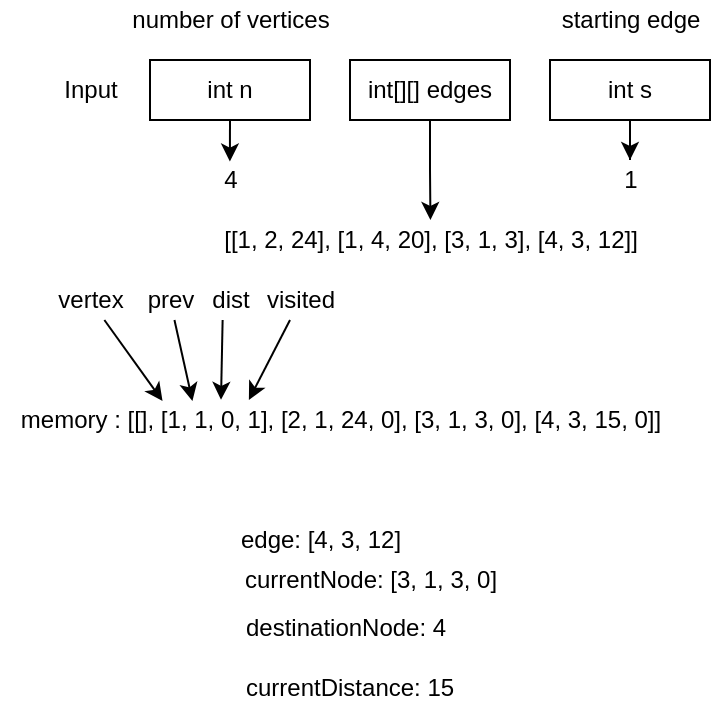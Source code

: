 <mxfile version="14.6.13" type="device" pages="13"><diagram id="O9Ck8YrSkct1-wtNytH4" name="Page-1"><mxGraphModel dx="768" dy="482" grid="1" gridSize="10" guides="1" tooltips="1" connect="1" arrows="1" fold="1" page="1" pageScale="1" pageWidth="850" pageHeight="1100" math="0" shadow="0"><root><mxCell id="0"/><mxCell id="1" parent="0"/><mxCell id="PpeEGUgA9dzzVNo3dWyp-16" style="edgeStyle=orthogonalEdgeStyle;rounded=0;orthogonalLoop=1;jettySize=auto;html=1;exitX=0.5;exitY=1;exitDx=0;exitDy=0;entryX=0.497;entryY=0.038;entryDx=0;entryDy=0;entryPerimeter=0;" parent="1" source="PpeEGUgA9dzzVNo3dWyp-2" target="PpeEGUgA9dzzVNo3dWyp-12" edge="1"><mxGeometry relative="1" as="geometry"/></mxCell><mxCell id="PpeEGUgA9dzzVNo3dWyp-2" value="int n" style="rounded=0;whiteSpace=wrap;html=1;" parent="1" vertex="1"><mxGeometry x="150" y="130" width="80" height="30" as="geometry"/></mxCell><mxCell id="PpeEGUgA9dzzVNo3dWyp-3" value="Input" style="text;html=1;align=center;verticalAlign=middle;resizable=0;points=[];autosize=1;" parent="1" vertex="1"><mxGeometry x="100" y="135" width="40" height="20" as="geometry"/></mxCell><mxCell id="PpeEGUgA9dzzVNo3dWyp-14" style="edgeStyle=orthogonalEdgeStyle;rounded=0;orthogonalLoop=1;jettySize=auto;html=1;exitX=0.5;exitY=1;exitDx=0;exitDy=0;entryX=0.501;entryY=0;entryDx=0;entryDy=0;entryPerimeter=0;" parent="1" source="PpeEGUgA9dzzVNo3dWyp-7" target="PpeEGUgA9dzzVNo3dWyp-13" edge="1"><mxGeometry relative="1" as="geometry"/></mxCell><mxCell id="PpeEGUgA9dzzVNo3dWyp-7" value="int[][] edges" style="rounded=0;whiteSpace=wrap;html=1;" parent="1" vertex="1"><mxGeometry x="250" y="130" width="80" height="30" as="geometry"/></mxCell><mxCell id="PpeEGUgA9dzzVNo3dWyp-18" style="edgeStyle=orthogonalEdgeStyle;rounded=0;orthogonalLoop=1;jettySize=auto;html=1;exitX=0.5;exitY=1;exitDx=0;exitDy=0;" parent="1" source="PpeEGUgA9dzzVNo3dWyp-8" target="PpeEGUgA9dzzVNo3dWyp-17" edge="1"><mxGeometry relative="1" as="geometry"/></mxCell><mxCell id="PpeEGUgA9dzzVNo3dWyp-8" value="int s" style="rounded=0;whiteSpace=wrap;html=1;" parent="1" vertex="1"><mxGeometry x="350" y="130" width="80" height="30" as="geometry"/></mxCell><mxCell id="PpeEGUgA9dzzVNo3dWyp-9" value="number of vertices" style="text;html=1;align=center;verticalAlign=middle;resizable=0;points=[];autosize=1;" parent="1" vertex="1"><mxGeometry x="135" y="100" width="110" height="20" as="geometry"/></mxCell><mxCell id="PpeEGUgA9dzzVNo3dWyp-11" value="starting edge" style="text;html=1;align=center;verticalAlign=middle;resizable=0;points=[];autosize=1;" parent="1" vertex="1"><mxGeometry x="345" y="100" width="90" height="20" as="geometry"/></mxCell><mxCell id="PpeEGUgA9dzzVNo3dWyp-12" value="4" style="text;html=1;align=center;verticalAlign=middle;resizable=0;points=[];autosize=1;" parent="1" vertex="1"><mxGeometry x="180" y="180" width="20" height="20" as="geometry"/></mxCell><mxCell id="PpeEGUgA9dzzVNo3dWyp-13" value="[[1, 2, 24], [1, 4, 20], [3, 1, 3], [4, 3, 12]]" style="text;html=1;align=center;verticalAlign=middle;resizable=0;points=[];autosize=1;" parent="1" vertex="1"><mxGeometry x="180" y="210" width="220" height="20" as="geometry"/></mxCell><mxCell id="PpeEGUgA9dzzVNo3dWyp-17" value="1" style="text;html=1;align=center;verticalAlign=middle;resizable=0;points=[];autosize=1;" parent="1" vertex="1"><mxGeometry x="380" y="180" width="20" height="20" as="geometry"/></mxCell><mxCell id="PpeEGUgA9dzzVNo3dWyp-19" value="memory : [[], [1, 1, 0, 1], [2, 1, 24, 0], [3, 1, 3, 0], [4, 3, 15, 0]]" style="text;html=1;align=center;verticalAlign=middle;resizable=0;points=[];autosize=1;" parent="1" vertex="1"><mxGeometry x="75" y="300" width="340" height="20" as="geometry"/></mxCell><mxCell id="PpeEGUgA9dzzVNo3dWyp-20" value="currentNode: [3, 1, 3, 0]" style="text;html=1;align=center;verticalAlign=middle;resizable=0;points=[];autosize=1;" parent="1" vertex="1"><mxGeometry x="190" y="380" width="140" height="20" as="geometry"/></mxCell><mxCell id="PpeEGUgA9dzzVNo3dWyp-21" value="" style="endArrow=classic;html=1;entryX=0.239;entryY=0.024;entryDx=0;entryDy=0;entryPerimeter=0;" parent="1" source="PpeEGUgA9dzzVNo3dWyp-25" target="PpeEGUgA9dzzVNo3dWyp-19" edge="1"><mxGeometry width="50" height="50" relative="1" as="geometry"><mxPoint x="160" y="260" as="sourcePoint"/><mxPoint x="160" y="290" as="targetPoint"/></mxGeometry></mxCell><mxCell id="PpeEGUgA9dzzVNo3dWyp-22" value="" style="endArrow=classic;html=1;entryX=0.283;entryY=0.024;entryDx=0;entryDy=0;entryPerimeter=0;" parent="1" source="PpeEGUgA9dzzVNo3dWyp-26" target="PpeEGUgA9dzzVNo3dWyp-19" edge="1"><mxGeometry width="50" height="50" relative="1" as="geometry"><mxPoint x="172.31" y="260" as="sourcePoint"/><mxPoint x="172.31" y="290.0" as="targetPoint"/></mxGeometry></mxCell><mxCell id="PpeEGUgA9dzzVNo3dWyp-23" value="" style="endArrow=classic;html=1;entryX=0.325;entryY=-0.003;entryDx=0;entryDy=0;entryPerimeter=0;" parent="1" target="PpeEGUgA9dzzVNo3dWyp-19" edge="1"><mxGeometry width="50" height="50" relative="1" as="geometry"><mxPoint x="186.31" y="260" as="sourcePoint"/><mxPoint x="186.31" y="290.0" as="targetPoint"/></mxGeometry></mxCell><mxCell id="PpeEGUgA9dzzVNo3dWyp-24" value="" style="endArrow=classic;html=1;entryX=0.366;entryY=-0.003;entryDx=0;entryDy=0;entryPerimeter=0;" parent="1" target="PpeEGUgA9dzzVNo3dWyp-19" edge="1"><mxGeometry width="50" height="50" relative="1" as="geometry"><mxPoint x="220" y="260" as="sourcePoint"/><mxPoint x="200.31" y="290.0" as="targetPoint"/></mxGeometry></mxCell><mxCell id="PpeEGUgA9dzzVNo3dWyp-25" value="vertex" style="text;html=1;align=center;verticalAlign=middle;resizable=0;points=[];autosize=1;" parent="1" vertex="1"><mxGeometry x="95" y="240" width="50" height="20" as="geometry"/></mxCell><mxCell id="PpeEGUgA9dzzVNo3dWyp-26" value="prev" style="text;html=1;align=center;verticalAlign=middle;resizable=0;points=[];autosize=1;" parent="1" vertex="1"><mxGeometry x="140" y="240" width="40" height="20" as="geometry"/></mxCell><mxCell id="PpeEGUgA9dzzVNo3dWyp-28" value="dist" style="text;html=1;align=center;verticalAlign=middle;resizable=0;points=[];autosize=1;" parent="1" vertex="1"><mxGeometry x="175" y="240" width="30" height="20" as="geometry"/></mxCell><mxCell id="PpeEGUgA9dzzVNo3dWyp-29" value="visited" style="text;html=1;align=center;verticalAlign=middle;resizable=0;points=[];autosize=1;" parent="1" vertex="1"><mxGeometry x="200" y="240" width="50" height="20" as="geometry"/></mxCell><mxCell id="PpeEGUgA9dzzVNo3dWyp-30" value="&lt;div style=&quot;text-align: center&quot;&gt;&lt;span&gt;&lt;font face=&quot;helvetica&quot;&gt;destinationNode: 4&lt;/font&gt;&lt;/span&gt;&lt;/div&gt;" style="text;whiteSpace=wrap;html=1;" parent="1" vertex="1"><mxGeometry x="196" y="400" width="104" height="30" as="geometry"/></mxCell><mxCell id="PpeEGUgA9dzzVNo3dWyp-31" value="&lt;div style=&quot;text-align: center&quot;&gt;&lt;span&gt;&lt;font face=&quot;helvetica&quot;&gt;currentDistance: 15&lt;/font&gt;&lt;/span&gt;&lt;/div&gt;" style="text;whiteSpace=wrap;html=1;" parent="1" vertex="1"><mxGeometry x="196" y="430" width="134" height="30" as="geometry"/></mxCell><mxCell id="PpeEGUgA9dzzVNo3dWyp-32" value="edge: [4, 3, 12]" style="text;html=1;align=center;verticalAlign=middle;resizable=0;points=[];autosize=1;" parent="1" vertex="1"><mxGeometry x="185" y="360" width="100" height="20" as="geometry"/></mxCell></root></mxGraphModel></diagram><diagram id="aklYhdkxGHTUkIxbMj7W" name="Page-2"><mxGraphModel dx="768" dy="482" grid="1" gridSize="10" guides="1" tooltips="1" connect="1" arrows="1" fold="1" page="1" pageScale="1" pageWidth="850" pageHeight="1100" math="0" shadow="0"><root><mxCell id="lLxBQYuoicjylWgJ2bSE-0"/><mxCell id="lLxBQYuoicjylWgJ2bSE-1" parent="lLxBQYuoicjylWgJ2bSE-0"/><mxCell id="lLxBQYuoicjylWgJ2bSE-7" style="rounded=0;orthogonalLoop=1;jettySize=auto;html=1;exitX=0.5;exitY=0;exitDx=0;exitDy=0;entryX=0;entryY=0.5;entryDx=0;entryDy=0;fontSize=24;endArrow=none;endFill=0;" parent="lLxBQYuoicjylWgJ2bSE-1" source="lLxBQYuoicjylWgJ2bSE-2" target="lLxBQYuoicjylWgJ2bSE-3" edge="1"><mxGeometry relative="1" as="geometry"/></mxCell><mxCell id="lLxBQYuoicjylWgJ2bSE-11" value="24" style="edgeLabel;html=1;align=center;verticalAlign=middle;resizable=0;points=[];fontSize=19;" parent="lLxBQYuoicjylWgJ2bSE-7" vertex="1" connectable="0"><mxGeometry x="0.28" y="3" relative="1" as="geometry"><mxPoint x="-28.73" as="offset"/></mxGeometry></mxCell><mxCell id="lLxBQYuoicjylWgJ2bSE-8" style="edgeStyle=none;rounded=0;orthogonalLoop=1;jettySize=auto;html=1;exitX=1;exitY=0.5;exitDx=0;exitDy=0;entryX=0;entryY=0.5;entryDx=0;entryDy=0;endArrow=none;endFill=0;fontSize=24;" parent="lLxBQYuoicjylWgJ2bSE-1" source="lLxBQYuoicjylWgJ2bSE-2" target="lLxBQYuoicjylWgJ2bSE-5" edge="1"><mxGeometry relative="1" as="geometry"/></mxCell><mxCell id="lLxBQYuoicjylWgJ2bSE-9" style="edgeStyle=none;rounded=0;orthogonalLoop=1;jettySize=auto;html=1;exitX=1;exitY=0;exitDx=0;exitDy=0;entryX=0;entryY=0.5;entryDx=0;entryDy=0;endArrow=none;endFill=0;fontSize=24;" parent="lLxBQYuoicjylWgJ2bSE-1" source="lLxBQYuoicjylWgJ2bSE-2" target="lLxBQYuoicjylWgJ2bSE-4" edge="1"><mxGeometry relative="1" as="geometry"/></mxCell><mxCell id="lLxBQYuoicjylWgJ2bSE-12" value="3" style="edgeLabel;html=1;align=center;verticalAlign=middle;resizable=0;points=[];fontSize=19;" parent="lLxBQYuoicjylWgJ2bSE-9" vertex="1" connectable="0"><mxGeometry x="0.135" y="-2" relative="1" as="geometry"><mxPoint x="7.17" y="19.93" as="offset"/></mxGeometry></mxCell><mxCell id="lLxBQYuoicjylWgJ2bSE-2" value="1" style="ellipse;whiteSpace=wrap;html=1;aspect=fixed;fontSize=24;" parent="lLxBQYuoicjylWgJ2bSE-1" vertex="1"><mxGeometry x="150" y="210" width="80" height="80" as="geometry"/></mxCell><mxCell id="lLxBQYuoicjylWgJ2bSE-3" value="2" style="ellipse;whiteSpace=wrap;html=1;aspect=fixed;fontSize=24;" parent="lLxBQYuoicjylWgJ2bSE-1" vertex="1"><mxGeometry x="285" y="90" width="80" height="80" as="geometry"/></mxCell><mxCell id="lLxBQYuoicjylWgJ2bSE-4" value="3" style="ellipse;whiteSpace=wrap;html=1;aspect=fixed;fontSize=24;" parent="lLxBQYuoicjylWgJ2bSE-1" vertex="1"><mxGeometry x="420" y="140" width="80" height="80" as="geometry"/></mxCell><mxCell id="lLxBQYuoicjylWgJ2bSE-10" style="edgeStyle=none;rounded=0;orthogonalLoop=1;jettySize=auto;html=1;exitX=0.5;exitY=0;exitDx=0;exitDy=0;entryX=0.5;entryY=1;entryDx=0;entryDy=0;endArrow=none;endFill=0;fontSize=24;" parent="lLxBQYuoicjylWgJ2bSE-1" source="lLxBQYuoicjylWgJ2bSE-5" target="lLxBQYuoicjylWgJ2bSE-4" edge="1"><mxGeometry relative="1" as="geometry"/></mxCell><mxCell id="lLxBQYuoicjylWgJ2bSE-13" value="20" style="edgeLabel;html=1;align=center;verticalAlign=middle;resizable=0;points=[];fontSize=19;" parent="lLxBQYuoicjylWgJ2bSE-10" vertex="1" connectable="0"><mxGeometry x="0.321" y="2" relative="1" as="geometry"><mxPoint x="-118" y="39.31" as="offset"/></mxGeometry></mxCell><mxCell id="lLxBQYuoicjylWgJ2bSE-14" value="12" style="edgeLabel;html=1;align=center;verticalAlign=middle;resizable=0;points=[];fontSize=19;" parent="lLxBQYuoicjylWgJ2bSE-10" vertex="1" connectable="0"><mxGeometry x="0.275" y="-1" relative="1" as="geometry"><mxPoint x="19" y="7.24" as="offset"/></mxGeometry></mxCell><mxCell id="lLxBQYuoicjylWgJ2bSE-5" value="4" style="ellipse;whiteSpace=wrap;html=1;aspect=fixed;fontSize=24;" parent="lLxBQYuoicjylWgJ2bSE-1" vertex="1"><mxGeometry x="420" y="310" width="80" height="80" as="geometry"/></mxCell><mxCell id="lLxBQYuoicjylWgJ2bSE-6" value="5" style="ellipse;whiteSpace=wrap;html=1;aspect=fixed;fontSize=24;" parent="lLxBQYuoicjylWgJ2bSE-1" vertex="1"><mxGeometry x="220" y="330" width="80" height="80" as="geometry"/></mxCell></root></mxGraphModel></diagram><diagram id="_eQ9ymMrrLhHoxoXXgT_" name="Page-3"><mxGraphModel dx="768" dy="482" grid="1" gridSize="10" guides="1" tooltips="1" connect="1" arrows="1" fold="1" page="1" pageScale="1" pageWidth="850" pageHeight="1100" math="0" shadow="0"><root><mxCell id="4M77ACG0Jz4I-h9iAFdD-0"/><mxCell id="4M77ACG0Jz4I-h9iAFdD-1" parent="4M77ACG0Jz4I-h9iAFdD-0"/><mxCell id="5ImHXfg3oaP06mvlSAu8-0" style="rounded=0;orthogonalLoop=1;jettySize=auto;html=1;exitX=0.5;exitY=0;exitDx=0;exitDy=0;entryX=0.5;entryY=1;entryDx=0;entryDy=0;fontSize=24;endArrow=none;endFill=0;" parent="4M77ACG0Jz4I-h9iAFdD-1" source="5ImHXfg3oaP06mvlSAu8-5" target="5ImHXfg3oaP06mvlSAu8-6" edge="1"><mxGeometry relative="1" as="geometry"/></mxCell><mxCell id="5ImHXfg3oaP06mvlSAu8-1" value="1..1249 (+1)" style="edgeLabel;html=1;align=center;verticalAlign=middle;resizable=0;points=[];fontSize=19;" parent="5ImHXfg3oaP06mvlSAu8-0" vertex="1" connectable="0"><mxGeometry x="0.28" y="3" relative="1" as="geometry"><mxPoint x="-27.86" y="30.51" as="offset"/></mxGeometry></mxCell><mxCell id="5ImHXfg3oaP06mvlSAu8-5" value="1" style="ellipse;whiteSpace=wrap;html=1;aspect=fixed;fontSize=24;" parent="4M77ACG0Jz4I-h9iAFdD-1" vertex="1"><mxGeometry x="320" y="320" width="80" height="80" as="geometry"/></mxCell><mxCell id="5ImHXfg3oaP06mvlSAu8-6" value="2..1250" style="ellipse;whiteSpace=wrap;html=1;aspect=fixed;fontSize=24;" parent="4M77ACG0Jz4I-h9iAFdD-1" vertex="1"><mxGeometry x="70" y="50" width="140" height="140" as="geometry"/></mxCell><mxCell id="5ImHXfg3oaP06mvlSAu8-13" style="edgeStyle=none;rounded=0;orthogonalLoop=1;jettySize=auto;html=1;exitX=0;exitY=0;exitDx=0;exitDy=0;entryX=1;entryY=0.5;entryDx=0;entryDy=0;endArrow=none;endFill=0;fontSize=19;" parent="4M77ACG0Jz4I-h9iAFdD-1" source="5ImHXfg3oaP06mvlSAu8-7" target="5ImHXfg3oaP06mvlSAu8-6" edge="1"><mxGeometry relative="1" as="geometry"/></mxCell><mxCell id="5ImHXfg3oaP06mvlSAu8-14" value="100000..97504 (-2)" style="edgeLabel;html=1;align=center;verticalAlign=middle;resizable=0;points=[];fontSize=19;" parent="5ImHXfg3oaP06mvlSAu8-13" vertex="1" connectable="0"><mxGeometry x="0.535" y="1" relative="1" as="geometry"><mxPoint x="86.98" y="-18.36" as="offset"/></mxGeometry></mxCell><mxCell id="5ImHXfg3oaP06mvlSAu8-7" value="1251" style="ellipse;whiteSpace=wrap;html=1;aspect=fixed;fontSize=24;" parent="4M77ACG0Jz4I-h9iAFdD-1" vertex="1"><mxGeometry x="470" y="170" width="80" height="80" as="geometry"/></mxCell><mxCell id="5ImHXfg3oaP06mvlSAu8-8" style="edgeStyle=none;rounded=0;orthogonalLoop=1;jettySize=auto;html=1;exitX=0.5;exitY=0;exitDx=0;exitDy=0;entryX=0.5;entryY=1;entryDx=0;entryDy=0;endArrow=none;endFill=0;fontSize=24;" parent="4M77ACG0Jz4I-h9iAFdD-1" source="5ImHXfg3oaP06mvlSAu8-11" target="5ImHXfg3oaP06mvlSAu8-7" edge="1"><mxGeometry relative="1" as="geometry"/></mxCell><mxCell id="5ImHXfg3oaP06mvlSAu8-10" value="1" style="edgeLabel;html=1;align=center;verticalAlign=middle;resizable=0;points=[];fontSize=19;" parent="5ImHXfg3oaP06mvlSAu8-8" vertex="1" connectable="0"><mxGeometry x="0.275" y="-1" relative="1" as="geometry"><mxPoint x="43.59" y="-8.04" as="offset"/></mxGeometry></mxCell><mxCell id="5ImHXfg3oaP06mvlSAu8-11" value="1252..2499" style="ellipse;whiteSpace=wrap;html=1;aspect=fixed;fontSize=24;" parent="4M77ACG0Jz4I-h9iAFdD-1" vertex="1"><mxGeometry x="640" y="330" width="160" height="160" as="geometry"/></mxCell></root></mxGraphModel></diagram><diagram id="VWakqYhOextA8t3jGVA_" name="BFS"><mxGraphModel dx="768" dy="482" grid="1" gridSize="10" guides="1" tooltips="1" connect="1" arrows="1" fold="1" page="1" pageScale="1" pageWidth="850" pageHeight="1100" math="0" shadow="0"><root><mxCell id="O4wr0l4qksoMv9q9XRuX-0"/><mxCell id="O4wr0l4qksoMv9q9XRuX-1" parent="O4wr0l4qksoMv9q9XRuX-0"/><mxCell id="O4wr0l4qksoMv9q9XRuX-21" value="edges: [[1-2][1-3][1-4][2-5][2-6]]" style="text;html=1;align=center;verticalAlign=middle;resizable=0;points=[];autosize=1;fontSize=19;" parent="O4wr0l4qksoMv9q9XRuX-1" vertex="1"><mxGeometry x="250" y="690" width="280" height="30" as="geometry"/></mxCell><mxCell id="O4wr0l4qksoMv9q9XRuX-22" value="6" style="text;html=1;align=center;verticalAlign=middle;resizable=0;points=[];autosize=1;fontSize=19;" parent="O4wr0l4qksoMv9q9XRuX-1" vertex="1"><mxGeometry x="545" y="690" width="30" height="30" as="geometry"/></mxCell><mxCell id="O4wr0l4qksoMv9q9XRuX-23" value="Nэ" style="text;html=1;align=center;verticalAlign=middle;resizable=0;points=[];autosize=1;fontSize=19;" parent="O4wr0l4qksoMv9q9XRuX-1" vertex="1"><mxGeometry x="540" y="660" width="40" height="30" as="geometry"/></mxCell><mxCell id="O4wr0l4qksoMv9q9XRuX-24" value="discovered: [T,f,f,f,f,f]" style="text;html=1;align=center;verticalAlign=middle;resizable=0;points=[];autosize=1;fontSize=19;" parent="O4wr0l4qksoMv9q9XRuX-1" vertex="1"><mxGeometry x="250" y="730" width="190" height="30" as="geometry"/></mxCell><mxCell id="O4wr0l4qksoMv9q9XRuX-25" value="i: 0" style="text;html=1;align=center;verticalAlign=middle;resizable=0;points=[];autosize=1;fontSize=19;" parent="O4wr0l4qksoMv9q9XRuX-1" vertex="1"><mxGeometry x="260" y="775" width="40" height="30" as="geometry"/></mxCell><mxCell id="O4wr0l4qksoMv9q9XRuX-26" value="q: []" style="text;html=1;align=center;verticalAlign=middle;resizable=0;points=[];autosize=1;fontSize=19;" parent="O4wr0l4qksoMv9q9XRuX-1" vertex="1"><mxGeometry x="260" y="810" width="50" height="30" as="geometry"/></mxCell><mxCell id="O4wr0l4qksoMv9q9XRuX-27" value="v: 1" style="text;html=1;align=center;verticalAlign=middle;resizable=0;points=[];autosize=1;fontSize=19;" parent="O4wr0l4qksoMv9q9XRuX-1" vertex="1"><mxGeometry x="260" y="850" width="50" height="30" as="geometry"/></mxCell><mxCell id="TTdGow1T3pV738ceS8hG-0" style="edgeStyle=none;rounded=0;orthogonalLoop=1;jettySize=auto;html=1;exitX=0;exitY=1;exitDx=0;exitDy=0;entryX=0.5;entryY=0;entryDx=0;entryDy=0;endArrow=none;endFill=0;fontSize=19;" parent="O4wr0l4qksoMv9q9XRuX-1" source="TTdGow1T3pV738ceS8hG-4" target="TTdGow1T3pV738ceS8hG-6" edge="1"><mxGeometry relative="1" as="geometry"/></mxCell><mxCell id="TTdGow1T3pV738ceS8hG-1" style="edgeStyle=none;rounded=0;orthogonalLoop=1;jettySize=auto;html=1;exitX=0.5;exitY=1;exitDx=0;exitDy=0;entryX=0.5;entryY=0;entryDx=0;entryDy=0;endArrow=none;endFill=0;fontSize=19;" parent="O4wr0l4qksoMv9q9XRuX-1" source="TTdGow1T3pV738ceS8hG-4" target="TTdGow1T3pV738ceS8hG-7" edge="1"><mxGeometry relative="1" as="geometry"/></mxCell><mxCell id="TTdGow1T3pV738ceS8hG-2" style="edgeStyle=none;rounded=0;orthogonalLoop=1;jettySize=auto;html=1;exitX=1;exitY=1;exitDx=0;exitDy=0;entryX=0.5;entryY=0;entryDx=0;entryDy=0;endArrow=none;endFill=0;fontSize=19;" parent="O4wr0l4qksoMv9q9XRuX-1" source="TTdGow1T3pV738ceS8hG-4" target="TTdGow1T3pV738ceS8hG-9" edge="1"><mxGeometry relative="1" as="geometry"/></mxCell><mxCell id="TTdGow1T3pV738ceS8hG-3" style="edgeStyle=none;rounded=0;orthogonalLoop=1;jettySize=auto;html=1;exitX=0.5;exitY=1;exitDx=0;exitDy=0;entryX=0.5;entryY=0;entryDx=0;entryDy=0;endArrow=none;endFill=0;fontSize=19;" parent="O4wr0l4qksoMv9q9XRuX-1" source="TTdGow1T3pV738ceS8hG-4" target="TTdGow1T3pV738ceS8hG-13" edge="1"><mxGeometry relative="1" as="geometry"/></mxCell><mxCell id="TTdGow1T3pV738ceS8hG-4" value="1" style="ellipse;whiteSpace=wrap;html=1;aspect=fixed;fontSize=19;" parent="O4wr0l4qksoMv9q9XRuX-1" vertex="1"><mxGeometry x="210" y="20" width="80" height="80" as="geometry"/></mxCell><mxCell id="TTdGow1T3pV738ceS8hG-5" style="edgeStyle=none;rounded=0;orthogonalLoop=1;jettySize=auto;html=1;exitX=1;exitY=1;exitDx=0;exitDy=0;entryX=0;entryY=0;entryDx=0;entryDy=0;endArrow=none;endFill=0;fontSize=19;" parent="O4wr0l4qksoMv9q9XRuX-1" source="TTdGow1T3pV738ceS8hG-6" target="TTdGow1T3pV738ceS8hG-13" edge="1"><mxGeometry relative="1" as="geometry"/></mxCell><mxCell id="TTdGow1T3pV738ceS8hG-6" value="2" style="ellipse;whiteSpace=wrap;html=1;aspect=fixed;fontSize=19;" parent="O4wr0l4qksoMv9q9XRuX-1" vertex="1"><mxGeometry x="120" y="160" width="80" height="80" as="geometry"/></mxCell><mxCell id="TTdGow1T3pV738ceS8hG-7" value="3" style="ellipse;whiteSpace=wrap;html=1;aspect=fixed;fontSize=19;" parent="O4wr0l4qksoMv9q9XRuX-1" vertex="1"><mxGeometry x="420" y="230" width="80" height="80" as="geometry"/></mxCell><mxCell id="TTdGow1T3pV738ceS8hG-8" style="edgeStyle=none;rounded=0;orthogonalLoop=1;jettySize=auto;html=1;exitX=0.5;exitY=1;exitDx=0;exitDy=0;entryX=0.5;entryY=0;entryDx=0;entryDy=0;endArrow=none;endFill=0;fontSize=19;" parent="O4wr0l4qksoMv9q9XRuX-1" source="TTdGow1T3pV738ceS8hG-9" target="TTdGow1T3pV738ceS8hG-7" edge="1"><mxGeometry relative="1" as="geometry"/></mxCell><mxCell id="TTdGow1T3pV738ceS8hG-9" value="4" style="ellipse;whiteSpace=wrap;html=1;aspect=fixed;fontSize=19;" parent="O4wr0l4qksoMv9q9XRuX-1" vertex="1"><mxGeometry x="470" y="20" width="80" height="80" as="geometry"/></mxCell><mxCell id="TTdGow1T3pV738ceS8hG-10" style="edgeStyle=none;rounded=0;orthogonalLoop=1;jettySize=auto;html=1;exitX=0.5;exitY=1;exitDx=0;exitDy=0;entryX=0;entryY=0;entryDx=0;entryDy=0;endArrow=none;endFill=0;fontSize=19;" parent="O4wr0l4qksoMv9q9XRuX-1" source="TTdGow1T3pV738ceS8hG-11" target="TTdGow1T3pV738ceS8hG-14" edge="1"><mxGeometry relative="1" as="geometry"/></mxCell><mxCell id="TTdGow1T3pV738ceS8hG-11" value="5" style="ellipse;whiteSpace=wrap;html=1;aspect=fixed;fontSize=19;" parent="O4wr0l4qksoMv9q9XRuX-1" vertex="1"><mxGeometry x="90" y="280" width="80" height="80" as="geometry"/></mxCell><mxCell id="TTdGow1T3pV738ceS8hG-12" style="edgeStyle=none;rounded=0;orthogonalLoop=1;jettySize=auto;html=1;exitX=0.5;exitY=1;exitDx=0;exitDy=0;entryX=1;entryY=0;entryDx=0;entryDy=0;endArrow=none;endFill=0;fontSize=19;" parent="O4wr0l4qksoMv9q9XRuX-1" source="TTdGow1T3pV738ceS8hG-13" target="TTdGow1T3pV738ceS8hG-14" edge="1"><mxGeometry relative="1" as="geometry"/></mxCell><mxCell id="TTdGow1T3pV738ceS8hG-13" value="6" style="ellipse;whiteSpace=wrap;html=1;aspect=fixed;fontSize=19;" parent="O4wr0l4qksoMv9q9XRuX-1" vertex="1"><mxGeometry x="180" y="280" width="80" height="80" as="geometry"/></mxCell><mxCell id="TTdGow1T3pV738ceS8hG-14" value="7" style="ellipse;whiteSpace=wrap;html=1;aspect=fixed;fontSize=19;" parent="O4wr0l4qksoMv9q9XRuX-1" vertex="1"><mxGeometry x="140" y="400" width="80" height="80" as="geometry"/></mxCell><mxCell id="TTdGow1T3pV738ceS8hG-15" value="8" style="ellipse;whiteSpace=wrap;html=1;aspect=fixed;fontSize=19;" parent="O4wr0l4qksoMv9q9XRuX-1" vertex="1"><mxGeometry x="320" y="340" width="80" height="80" as="geometry"/></mxCell><mxCell id="TTdGow1T3pV738ceS8hG-16" value="Output" style="text;html=1;strokeColor=none;fillColor=none;align=center;verticalAlign=middle;whiteSpace=wrap;rounded=0;fontSize=19;" parent="O4wr0l4qksoMv9q9XRuX-1" vertex="1"><mxGeometry x="450" y="490" width="70" height="40" as="geometry"/></mxCell><mxCell id="TTdGow1T3pV738ceS8hG-17" value="[[1, 2],[1, 3],[1, 4],[1, 6],[1, 6, 7],[1, 6, 7, 5], []]" style="text;html=1;strokeColor=none;fillColor=none;align=center;verticalAlign=middle;whiteSpace=wrap;rounded=0;fontSize=19;" parent="O4wr0l4qksoMv9q9XRuX-1" vertex="1"><mxGeometry x="300" y="530" width="390" height="20" as="geometry"/></mxCell></root></mxGraphModel></diagram><diagram id="TZw_5GaeZLdadrKo7Ch3" name="DFS"><mxGraphModel dx="768" dy="482" grid="1" gridSize="10" guides="1" tooltips="1" connect="1" arrows="1" fold="1" page="1" pageScale="1" pageWidth="850" pageHeight="1100" math="0" shadow="0"><root><mxCell id="mJggzAgvuqZycBi-941V-0"/><mxCell id="mJggzAgvuqZycBi-941V-1" parent="mJggzAgvuqZycBi-941V-0"/><mxCell id="mJggzAgvuqZycBi-941V-2" style="edgeStyle=none;rounded=0;orthogonalLoop=1;jettySize=auto;html=1;exitX=0;exitY=1;exitDx=0;exitDy=0;entryX=0.5;entryY=0;entryDx=0;entryDy=0;endArrow=none;endFill=0;fontSize=19;" parent="mJggzAgvuqZycBi-941V-1" source="mJggzAgvuqZycBi-941V-5" target="mJggzAgvuqZycBi-941V-8" edge="1"><mxGeometry relative="1" as="geometry"/></mxCell><mxCell id="mJggzAgvuqZycBi-941V-3" style="edgeStyle=none;rounded=0;orthogonalLoop=1;jettySize=auto;html=1;exitX=0.5;exitY=1;exitDx=0;exitDy=0;entryX=0.5;entryY=0;entryDx=0;entryDy=0;endArrow=none;endFill=0;fontSize=19;" parent="mJggzAgvuqZycBi-941V-1" source="mJggzAgvuqZycBi-941V-5" target="mJggzAgvuqZycBi-941V-9" edge="1"><mxGeometry relative="1" as="geometry"/></mxCell><mxCell id="mJggzAgvuqZycBi-941V-4" style="edgeStyle=none;rounded=0;orthogonalLoop=1;jettySize=auto;html=1;exitX=1;exitY=1;exitDx=0;exitDy=0;entryX=0.5;entryY=0;entryDx=0;entryDy=0;endArrow=none;endFill=0;fontSize=19;" parent="mJggzAgvuqZycBi-941V-1" source="mJggzAgvuqZycBi-941V-5" target="mJggzAgvuqZycBi-941V-10" edge="1"><mxGeometry relative="1" as="geometry"/></mxCell><mxCell id="mJggzAgvuqZycBi-941V-24" style="edgeStyle=none;rounded=0;orthogonalLoop=1;jettySize=auto;html=1;exitX=0.5;exitY=1;exitDx=0;exitDy=0;entryX=0.5;entryY=0;entryDx=0;entryDy=0;endArrow=none;endFill=0;fontSize=19;" parent="mJggzAgvuqZycBi-941V-1" source="mJggzAgvuqZycBi-941V-5" target="mJggzAgvuqZycBi-941V-12" edge="1"><mxGeometry relative="1" as="geometry"/></mxCell><mxCell id="mJggzAgvuqZycBi-941V-5" value="1" style="ellipse;whiteSpace=wrap;html=1;aspect=fixed;fontSize=19;" parent="mJggzAgvuqZycBi-941V-1" vertex="1"><mxGeometry x="150" y="70" width="80" height="80" as="geometry"/></mxCell><mxCell id="mJggzAgvuqZycBi-941V-7" style="edgeStyle=none;rounded=0;orthogonalLoop=1;jettySize=auto;html=1;exitX=1;exitY=1;exitDx=0;exitDy=0;entryX=0;entryY=0;entryDx=0;entryDy=0;endArrow=none;endFill=0;fontSize=19;" parent="mJggzAgvuqZycBi-941V-1" source="mJggzAgvuqZycBi-941V-8" target="mJggzAgvuqZycBi-941V-12" edge="1"><mxGeometry relative="1" as="geometry"/></mxCell><mxCell id="mJggzAgvuqZycBi-941V-8" value="2" style="ellipse;whiteSpace=wrap;html=1;aspect=fixed;fontSize=19;" parent="mJggzAgvuqZycBi-941V-1" vertex="1"><mxGeometry x="60" y="210" width="80" height="80" as="geometry"/></mxCell><mxCell id="mJggzAgvuqZycBi-941V-9" value="3" style="ellipse;whiteSpace=wrap;html=1;aspect=fixed;fontSize=19;" parent="mJggzAgvuqZycBi-941V-1" vertex="1"><mxGeometry x="360" y="280" width="80" height="80" as="geometry"/></mxCell><mxCell id="mJggzAgvuqZycBi-941V-23" style="edgeStyle=none;rounded=0;orthogonalLoop=1;jettySize=auto;html=1;exitX=0.5;exitY=1;exitDx=0;exitDy=0;entryX=0.5;entryY=0;entryDx=0;entryDy=0;endArrow=none;endFill=0;fontSize=19;" parent="mJggzAgvuqZycBi-941V-1" source="mJggzAgvuqZycBi-941V-10" target="mJggzAgvuqZycBi-941V-9" edge="1"><mxGeometry relative="1" as="geometry"/></mxCell><mxCell id="mJggzAgvuqZycBi-941V-10" value="4" style="ellipse;whiteSpace=wrap;html=1;aspect=fixed;fontSize=19;" parent="mJggzAgvuqZycBi-941V-1" vertex="1"><mxGeometry x="410" y="70" width="80" height="80" as="geometry"/></mxCell><mxCell id="mJggzAgvuqZycBi-941V-22" style="edgeStyle=none;rounded=0;orthogonalLoop=1;jettySize=auto;html=1;exitX=0.5;exitY=1;exitDx=0;exitDy=0;entryX=0;entryY=0;entryDx=0;entryDy=0;endArrow=none;endFill=0;fontSize=19;" parent="mJggzAgvuqZycBi-941V-1" source="mJggzAgvuqZycBi-941V-11" target="mJggzAgvuqZycBi-941V-20" edge="1"><mxGeometry relative="1" as="geometry"/></mxCell><mxCell id="mJggzAgvuqZycBi-941V-11" value="5" style="ellipse;whiteSpace=wrap;html=1;aspect=fixed;fontSize=19;" parent="mJggzAgvuqZycBi-941V-1" vertex="1"><mxGeometry x="30" y="330" width="80" height="80" as="geometry"/></mxCell><mxCell id="mJggzAgvuqZycBi-941V-21" style="edgeStyle=none;rounded=0;orthogonalLoop=1;jettySize=auto;html=1;exitX=0.5;exitY=1;exitDx=0;exitDy=0;entryX=1;entryY=0;entryDx=0;entryDy=0;endArrow=none;endFill=0;fontSize=19;" parent="mJggzAgvuqZycBi-941V-1" source="mJggzAgvuqZycBi-941V-12" target="mJggzAgvuqZycBi-941V-20" edge="1"><mxGeometry relative="1" as="geometry"/></mxCell><mxCell id="mJggzAgvuqZycBi-941V-12" value="6" style="ellipse;whiteSpace=wrap;html=1;aspect=fixed;fontSize=19;" parent="mJggzAgvuqZycBi-941V-1" vertex="1"><mxGeometry x="120" y="330" width="80" height="80" as="geometry"/></mxCell><mxCell id="mJggzAgvuqZycBi-941V-20" value="7" style="ellipse;whiteSpace=wrap;html=1;aspect=fixed;fontSize=19;" parent="mJggzAgvuqZycBi-941V-1" vertex="1"><mxGeometry x="80" y="450" width="80" height="80" as="geometry"/></mxCell><mxCell id="mJggzAgvuqZycBi-941V-25" value="8" style="ellipse;whiteSpace=wrap;html=1;aspect=fixed;fontSize=19;" parent="mJggzAgvuqZycBi-941V-1" vertex="1"><mxGeometry x="260" y="390" width="80" height="80" as="geometry"/></mxCell><mxCell id="mJggzAgvuqZycBi-941V-26" value="Output" style="text;html=1;strokeColor=none;fillColor=none;align=center;verticalAlign=middle;whiteSpace=wrap;rounded=0;fontSize=19;" parent="mJggzAgvuqZycBi-941V-1" vertex="1"><mxGeometry x="390" y="540" width="70" height="40" as="geometry"/></mxCell><mxCell id="mJggzAgvuqZycBi-941V-27" value="[[1, 2],[1, 3],[1, 4],[1, 6],[1, 6, 7],[1, 6, 7, 5], []]" style="text;html=1;strokeColor=none;fillColor=none;align=center;verticalAlign=middle;whiteSpace=wrap;rounded=0;fontSize=19;" parent="mJggzAgvuqZycBi-941V-1" vertex="1"><mxGeometry x="230" y="590" width="390" height="20" as="geometry"/></mxCell></root></mxGraphModel></diagram><diagram id="85IcRmgXyuyH1GxS327c" name="Page-6"><mxGraphModel dx="768" dy="482" grid="1" gridSize="10" guides="1" tooltips="1" connect="1" arrows="1" fold="1" page="1" pageScale="1" pageWidth="850" pageHeight="1100" math="0" shadow="0"><root><mxCell id="lTzZfayHhWO7fLhX9d9i-0"/><mxCell id="lTzZfayHhWO7fLhX9d9i-1" parent="lTzZfayHhWO7fLhX9d9i-0"/><mxCell id="lTzZfayHhWO7fLhX9d9i-2" value="12" style="text;html=1;align=center;verticalAlign=middle;resizable=0;points=[];autosize=1;fontSize=19;" parent="lTzZfayHhWO7fLhX9d9i-1" vertex="1"><mxGeometry x="40" y="620" width="40" height="30" as="geometry"/></mxCell><mxCell id="lTzZfayHhWO7fLhX9d9i-3" value="9" style="text;html=1;align=center;verticalAlign=middle;resizable=0;points=[];autosize=1;fontSize=19;" parent="lTzZfayHhWO7fLhX9d9i-1" vertex="1"><mxGeometry x="120" y="530" width="30" height="30" as="geometry"/></mxCell><mxCell id="lTzZfayHhWO7fLhX9d9i-4" value="7" style="text;html=1;align=center;verticalAlign=middle;resizable=0;points=[];autosize=1;fontSize=19;" parent="lTzZfayHhWO7fLhX9d9i-1" vertex="1"><mxGeometry x="170" y="460" width="30" height="30" as="geometry"/></mxCell><mxCell id="lTzZfayHhWO7fLhX9d9i-5" value="13" style="text;html=1;align=center;verticalAlign=middle;resizable=0;points=[];autosize=1;fontSize=19;" parent="lTzZfayHhWO7fLhX9d9i-1" vertex="1"><mxGeometry x="200" y="615" width="40" height="30" as="geometry"/></mxCell><mxCell id="lTzZfayHhWO7fLhX9d9i-6" value="10" style="text;html=1;align=center;verticalAlign=middle;resizable=0;points=[];autosize=1;fontSize=19;" parent="lTzZfayHhWO7fLhX9d9i-1" vertex="1"><mxGeometry x="280" y="530" width="40" height="30" as="geometry"/></mxCell><mxCell id="lTzZfayHhWO7fLhX9d9i-7" value="8" style="text;html=1;align=center;verticalAlign=middle;resizable=0;points=[];autosize=1;fontSize=19;" parent="lTzZfayHhWO7fLhX9d9i-1" vertex="1"><mxGeometry x="350" y="450" width="30" height="30" as="geometry"/></mxCell><mxCell id="lTzZfayHhWO7fLhX9d9i-8" value="4" style="text;html=1;align=center;verticalAlign=middle;resizable=0;points=[];autosize=1;fontSize=19;" parent="lTzZfayHhWO7fLhX9d9i-1" vertex="1"><mxGeometry x="400" y="380" width="30" height="30" as="geometry"/></mxCell><mxCell id="lTzZfayHhWO7fLhX9d9i-9" value="1" style="text;html=1;align=center;verticalAlign=middle;resizable=0;points=[];autosize=1;fontSize=19;" parent="lTzZfayHhWO7fLhX9d9i-1" vertex="1"><mxGeometry x="465" y="320" width="30" height="30" as="geometry"/></mxCell><mxCell id="lTzZfayHhWO7fLhX9d9i-10" value="2" style="text;html=1;align=center;verticalAlign=middle;resizable=0;points=[];autosize=1;fontSize=19;" parent="lTzZfayHhWO7fLhX9d9i-1" vertex="1"><mxGeometry x="520" y="320" width="30" height="30" as="geometry"/></mxCell><mxCell id="lTzZfayHhWO7fLhX9d9i-11" value="3" style="text;html=1;align=center;verticalAlign=middle;resizable=0;points=[];autosize=1;fontSize=19;" parent="lTzZfayHhWO7fLhX9d9i-1" vertex="1"><mxGeometry x="590" y="260" width="30" height="30" as="geometry"/></mxCell><mxCell id="lTzZfayHhWO7fLhX9d9i-12" value="11" style="text;html=1;align=center;verticalAlign=middle;resizable=0;points=[];autosize=1;fontSize=19;" parent="lTzZfayHhWO7fLhX9d9i-1" vertex="1"><mxGeometry x="620" y="440" width="40" height="30" as="geometry"/></mxCell><mxCell id="lTzZfayHhWO7fLhX9d9i-13" value="6" style="text;html=1;align=center;verticalAlign=middle;resizable=0;points=[];autosize=1;fontSize=19;" parent="lTzZfayHhWO7fLhX9d9i-1" vertex="1"><mxGeometry x="680" y="380" width="30" height="30" as="geometry"/></mxCell><mxCell id="lTzZfayHhWO7fLhX9d9i-14" value="5" style="text;html=1;align=center;verticalAlign=middle;resizable=0;points=[];autosize=1;fontSize=19;" parent="lTzZfayHhWO7fLhX9d9i-1" vertex="1"><mxGeometry x="750" y="320" width="30" height="30" as="geometry"/></mxCell><mxCell id="lTzZfayHhWO7fLhX9d9i-15" value="" style="endArrow=none;html=1;fontSize=19;" parent="lTzZfayHhWO7fLhX9d9i-1" source="lTzZfayHhWO7fLhX9d9i-2" target="lTzZfayHhWO7fLhX9d9i-3" edge="1"><mxGeometry width="50" height="50" relative="1" as="geometry"><mxPoint x="50" y="620" as="sourcePoint"/><mxPoint x="100" y="570" as="targetPoint"/></mxGeometry></mxCell><mxCell id="lTzZfayHhWO7fLhX9d9i-16" value="" style="endArrow=none;html=1;fontSize=19;" parent="lTzZfayHhWO7fLhX9d9i-1" source="lTzZfayHhWO7fLhX9d9i-3" target="lTzZfayHhWO7fLhX9d9i-4" edge="1"><mxGeometry width="50" height="50" relative="1" as="geometry"><mxPoint x="170" y="560" as="sourcePoint"/><mxPoint x="220" y="510" as="targetPoint"/></mxGeometry></mxCell><mxCell id="lTzZfayHhWO7fLhX9d9i-19" value="" style="endArrow=none;html=1;fontSize=19;" parent="lTzZfayHhWO7fLhX9d9i-1" source="lTzZfayHhWO7fLhX9d9i-5" target="lTzZfayHhWO7fLhX9d9i-6" edge="1"><mxGeometry width="50" height="50" relative="1" as="geometry"><mxPoint x="254.004" y="619" as="sourcePoint"/><mxPoint x="282.576" y="579" as="targetPoint"/></mxGeometry></mxCell><mxCell id="lTzZfayHhWO7fLhX9d9i-21" value="" style="endArrow=none;html=1;fontSize=19;" parent="lTzZfayHhWO7fLhX9d9i-1" source="lTzZfayHhWO7fLhX9d9i-2" target="lTzZfayHhWO7fLhX9d9i-6" edge="1"><mxGeometry width="50" height="50" relative="1" as="geometry"><mxPoint x="142.004" y="632" as="sourcePoint"/><mxPoint x="174.356" y="577" as="targetPoint"/></mxGeometry></mxCell><mxCell id="lTzZfayHhWO7fLhX9d9i-22" value="" style="endArrow=none;html=1;fontSize=19;" parent="lTzZfayHhWO7fLhX9d9i-1" edge="1"><mxGeometry width="50" height="50" relative="1" as="geometry"><mxPoint x="150" y="541" as="sourcePoint"/><mxPoint x="350" y="466" as="targetPoint"/></mxGeometry></mxCell><mxCell id="lTzZfayHhWO7fLhX9d9i-23" value="" style="endArrow=none;html=1;fontSize=19;" parent="lTzZfayHhWO7fLhX9d9i-1" edge="1"><mxGeometry width="50" height="50" relative="1" as="geometry"><mxPoint x="309.998" y="530" as="sourcePoint"/><mxPoint x="361.762" y="475" as="targetPoint"/></mxGeometry></mxCell><mxCell id="lTzZfayHhWO7fLhX9d9i-24" value="" style="endArrow=none;html=1;fontSize=19;" parent="lTzZfayHhWO7fLhX9d9i-1" edge="1"><mxGeometry width="50" height="50" relative="1" as="geometry"><mxPoint x="193" y="468" as="sourcePoint"/><mxPoint x="393" y="393" as="targetPoint"/></mxGeometry></mxCell><mxCell id="lTzZfayHhWO7fLhX9d9i-25" value="" style="endArrow=none;html=1;fontSize=19;" parent="lTzZfayHhWO7fLhX9d9i-1" target="lTzZfayHhWO7fLhX9d9i-8" edge="1"><mxGeometry width="50" height="50" relative="1" as="geometry"><mxPoint x="365.998" y="461" as="sourcePoint"/><mxPoint x="417.762" y="406" as="targetPoint"/></mxGeometry></mxCell><mxCell id="lTzZfayHhWO7fLhX9d9i-26" value="" style="endArrow=none;html=1;fontSize=19;" parent="lTzZfayHhWO7fLhX9d9i-1" edge="1"><mxGeometry width="50" height="50" relative="1" as="geometry"><mxPoint x="416.998" y="392" as="sourcePoint"/><mxPoint x="468.762" y="337" as="targetPoint"/></mxGeometry></mxCell><mxCell id="lTzZfayHhWO7fLhX9d9i-27" value="" style="endArrow=none;html=1;fontSize=19;" parent="lTzZfayHhWO7fLhX9d9i-1" target="lTzZfayHhWO7fLhX9d9i-10" edge="1"><mxGeometry width="50" height="50" relative="1" as="geometry"><mxPoint x="415.998" y="398" as="sourcePoint"/><mxPoint x="467.762" y="343" as="targetPoint"/></mxGeometry></mxCell><mxCell id="lTzZfayHhWO7fLhX9d9i-29" value="" style="endArrow=none;html=1;fontSize=19;" parent="lTzZfayHhWO7fLhX9d9i-1" target="lTzZfayHhWO7fLhX9d9i-11" edge="1"><mxGeometry width="50" height="50" relative="1" as="geometry"><mxPoint x="480" y="325" as="sourcePoint"/><mxPoint x="680" y="250" as="targetPoint"/></mxGeometry></mxCell><mxCell id="lTzZfayHhWO7fLhX9d9i-30" value="" style="endArrow=none;html=1;fontSize=19;" parent="lTzZfayHhWO7fLhX9d9i-1" target="lTzZfayHhWO7fLhX9d9i-11" edge="1"><mxGeometry width="50" height="50" relative="1" as="geometry"><mxPoint x="534.998" y="336.06" as="sourcePoint"/><mxPoint x="639" y="281.001" as="targetPoint"/></mxGeometry></mxCell><mxCell id="lTzZfayHhWO7fLhX9d9i-31" value="" style="endArrow=none;html=1;fontSize=19;" parent="lTzZfayHhWO7fLhX9d9i-1" source="lTzZfayHhWO7fLhX9d9i-6" target="lTzZfayHhWO7fLhX9d9i-12" edge="1"><mxGeometry width="50" height="50" relative="1" as="geometry"><mxPoint x="341" y="536" as="sourcePoint"/><mxPoint x="541" y="461" as="targetPoint"/></mxGeometry></mxCell><mxCell id="lTzZfayHhWO7fLhX9d9i-32" value="" style="endArrow=none;html=1;fontSize=19;" parent="lTzZfayHhWO7fLhX9d9i-1" source="lTzZfayHhWO7fLhX9d9i-13" target="lTzZfayHhWO7fLhX9d9i-14" edge="1"><mxGeometry width="50" height="50" relative="1" as="geometry"><mxPoint x="727.996" y="399" as="sourcePoint"/><mxPoint x="759.424" y="359" as="targetPoint"/></mxGeometry></mxCell><mxCell id="lTzZfayHhWO7fLhX9d9i-33" value="" style="endArrow=none;html=1;fontSize=19;" parent="lTzZfayHhWO7fLhX9d9i-1" source="lTzZfayHhWO7fLhX9d9i-6" target="lTzZfayHhWO7fLhX9d9i-13" edge="1"><mxGeometry width="50" height="50" relative="1" as="geometry"><mxPoint x="651.786" y="450" as="sourcePoint"/><mxPoint x="683.214" y="410" as="targetPoint"/><Array as="points"/></mxGeometry></mxCell><mxCell id="lTzZfayHhWO7fLhX9d9i-34" value="" style="endArrow=none;html=1;fontSize=19;" parent="lTzZfayHhWO7fLhX9d9i-1" target="lTzZfayHhWO7fLhX9d9i-14" edge="1"><mxGeometry width="50" height="50" relative="1" as="geometry"><mxPoint x="418" y="398.705" as="sourcePoint"/><mxPoint x="778" y="261.996" as="targetPoint"/><Array as="points"/></mxGeometry></mxCell></root></mxGraphModel></diagram><diagram id="5WzEVsZF0CzYv_ntcGgu" name="Page-7"><mxGraphModel dx="768" dy="482" grid="1" gridSize="10" guides="1" tooltips="1" connect="1" arrows="1" fold="1" page="1" pageScale="1" pageWidth="850" pageHeight="1100" math="0" shadow="0"><root><mxCell id="mjARzxflhzedSZeCs118-0"/><mxCell id="mjARzxflhzedSZeCs118-1" parent="mjARzxflhzedSZeCs118-0"/><mxCell id="mjARzxflhzedSZeCs118-2" value="50m" style="shape=cylinder3;whiteSpace=wrap;html=1;boundedLbl=1;backgroundOutline=1;size=15;fontSize=19;" parent="mjARzxflhzedSZeCs118-1" vertex="1"><mxGeometry x="100" y="100" width="60" height="260" as="geometry"/></mxCell><mxCell id="mjARzxflhzedSZeCs118-3" value="50m" style="shape=cylinder3;whiteSpace=wrap;html=1;boundedLbl=1;backgroundOutline=1;size=15;fontSize=19;" parent="mjARzxflhzedSZeCs118-1" vertex="1"><mxGeometry x="560" y="100" width="60" height="260" as="geometry"/></mxCell><mxCell id="mjARzxflhzedSZeCs118-4" value="" style="shape=link;html=1;endArrow=none;endFill=0;fontSize=19;" parent="mjARzxflhzedSZeCs118-1" edge="1"><mxGeometry width="100" relative="1" as="geometry"><mxPoint x="40" y="270" as="sourcePoint"/><mxPoint x="690" y="270" as="targetPoint"/></mxGeometry></mxCell><mxCell id="mjARzxflhzedSZeCs118-11" value="?" style="edgeLabel;html=1;align=center;verticalAlign=middle;resizable=0;points=[];fontSize=19;" parent="mjARzxflhzedSZeCs118-4" vertex="1" connectable="0"><mxGeometry x="-0.554" y="-1" relative="1" as="geometry"><mxPoint x="55" y="19" as="offset"/></mxGeometry></mxCell><mxCell id="mjARzxflhzedSZeCs118-6" value="" style="endArrow=none;html=1;fontSize=19;exitX=0.5;exitY=0;exitDx=0;exitDy=0;exitPerimeter=0;entryX=0.5;entryY=0;entryDx=0;entryDy=0;entryPerimeter=0;" parent="mjARzxflhzedSZeCs118-1" source="mjARzxflhzedSZeCs118-2" target="mjARzxflhzedSZeCs118-3" edge="1"><mxGeometry width="50" height="50" relative="1" as="geometry"><mxPoint x="310" y="150" as="sourcePoint"/><mxPoint x="360" y="100" as="targetPoint"/><Array as="points"><mxPoint x="160" y="160"/><mxPoint x="210" y="210"/><mxPoint x="280" y="250"/><mxPoint x="360" y="270"/><mxPoint x="430" y="260"/><mxPoint x="490" y="230"/><mxPoint x="550" y="170"/></Array></mxGeometry></mxCell><mxCell id="mjARzxflhzedSZeCs118-15" value="80m" style="edgeLabel;html=1;align=center;verticalAlign=middle;resizable=0;points=[];fontSize=19;" parent="mjARzxflhzedSZeCs118-6" vertex="1" connectable="0"><mxGeometry x="0.415" relative="1" as="geometry"><mxPoint x="-118.61" y="-16.75" as="offset"/></mxGeometry></mxCell><mxCell id="mjARzxflhzedSZeCs118-8" value="X,40" style="text;html=1;strokeColor=none;fillColor=none;align=center;verticalAlign=middle;whiteSpace=wrap;rounded=0;fontSize=19;" parent="mjARzxflhzedSZeCs118-1" vertex="1"><mxGeometry x="570" y="60" width="40" height="20" as="geometry"/></mxCell><mxCell id="mjARzxflhzedSZeCs118-9" value="" style="endArrow=classic;startArrow=classic;html=1;fontSize=19;" parent="mjARzxflhzedSZeCs118-1" edge="1"><mxGeometry width="50" height="50" relative="1" as="geometry"><mxPoint x="359.5" y="360" as="sourcePoint"/><mxPoint x="359.5" y="300" as="targetPoint"/></mxGeometry></mxCell><mxCell id="mjARzxflhzedSZeCs118-10" value="10m" style="text;html=1;align=center;verticalAlign=middle;resizable=0;points=[];autosize=1;fontSize=19;" parent="mjARzxflhzedSZeCs118-1" vertex="1"><mxGeometry x="370" y="315" width="50" height="30" as="geometry"/></mxCell><mxCell id="mjARzxflhzedSZeCs118-16" value="" style="endArrow=classic;startArrow=classic;html=1;fontSize=19;" parent="mjARzxflhzedSZeCs118-1" edge="1"><mxGeometry width="50" height="50" relative="1" as="geometry"><mxPoint x="630" y="290" as="sourcePoint"/><mxPoint x="630" y="100" as="targetPoint"/></mxGeometry></mxCell><mxCell id="mjARzxflhzedSZeCs118-17" value="40" style="edgeLabel;html=1;align=center;verticalAlign=middle;resizable=0;points=[];fontSize=19;" parent="mjARzxflhzedSZeCs118-16" vertex="1" connectable="0"><mxGeometry x="0.331" y="-3" relative="1" as="geometry"><mxPoint x="17" as="offset"/></mxGeometry></mxCell><mxCell id="mjARzxflhzedSZeCs118-19" value="[3, 7, 5, 6, 2]" style="text;html=1;align=center;verticalAlign=middle;resizable=0;points=[];autosize=1;fontSize=19;" parent="mjARzxflhzedSZeCs118-1" vertex="1"><mxGeometry x="60" y="595" width="120" height="30" as="geometry"/></mxCell><mxCell id="mjARzxflhzedSZeCs118-20" value="A: [3, 7, 5, 6, 2]" style="text;html=1;align=center;verticalAlign=middle;resizable=0;points=[];autosize=1;fontSize=19;" parent="mjARzxflhzedSZeCs118-1" vertex="1"><mxGeometry x="70" y="675" width="140" height="30" as="geometry"/></mxCell><mxCell id="mjARzxflhzedSZeCs118-21" value="B: [3, 7, 5, 6, 2]" style="text;html=1;align=center;verticalAlign=middle;resizable=0;points=[];autosize=1;fontSize=19;" parent="mjARzxflhzedSZeCs118-1" vertex="1"><mxGeometry x="70" y="720" width="140" height="30" as="geometry"/></mxCell><mxCell id="mjARzxflhzedSZeCs118-22" value="[2, 3, 5, 6, 7]" style="text;html=1;align=center;verticalAlign=middle;resizable=0;points=[];autosize=1;fontSize=19;" parent="mjARzxflhzedSZeCs118-1" vertex="1"><mxGeometry x="370" y="595" width="120" height="30" as="geometry"/></mxCell><mxCell id="mjARzxflhzedSZeCs118-24" style="rounded=0;orthogonalLoop=1;jettySize=auto;html=1;exitX=0.75;exitY=0;exitDx=0;exitDy=0;endArrow=classic;endFill=1;fontSize=19;" parent="mjARzxflhzedSZeCs118-1" source="mjARzxflhzedSZeCs118-23" edge="1"><mxGeometry relative="1" as="geometry"><mxPoint x="430" y="630" as="targetPoint"/></mxGeometry></mxCell><mxCell id="mjARzxflhzedSZeCs118-23" value="i" style="text;html=1;strokeColor=none;fillColor=none;align=center;verticalAlign=middle;whiteSpace=wrap;rounded=0;fontSize=19;" parent="mjARzxflhzedSZeCs118-1" vertex="1"><mxGeometry x="385" y="675" width="40" height="20" as="geometry"/></mxCell><mxCell id="mjARzxflhzedSZeCs118-25" value="" style="endArrow=none;html=1;fontSize=19;" parent="mjARzxflhzedSZeCs118-1" edge="1"><mxGeometry width="50" height="50" relative="1" as="geometry"><mxPoint x="442" y="690" as="sourcePoint"/><mxPoint x="442" y="530" as="targetPoint"/></mxGeometry></mxCell></root></mxGraphModel></diagram><diagram id="Hu4Z3B1OIjR9OaMscwK0" name="Page-8"><mxGraphModel dx="768" dy="482" grid="1" gridSize="10" guides="1" tooltips="1" connect="1" arrows="1" fold="1" page="1" pageScale="1" pageWidth="850" pageHeight="1100" math="0" shadow="0"><root><mxCell id="NM9jgeDctNI__wfPl9Ve-0"/><mxCell id="NM9jgeDctNI__wfPl9Ve-1" parent="NM9jgeDctNI__wfPl9Ve-0"/><mxCell id="NM9jgeDctNI__wfPl9Ve-2" value="" style="rounded=0;whiteSpace=wrap;html=1;fontSize=19;fillColor=none;fontStyle=1;strokeWidth=3;" parent="NM9jgeDctNI__wfPl9Ve-1" vertex="1"><mxGeometry x="120" y="80" width="280" height="240" as="geometry"/></mxCell><mxCell id="NM9jgeDctNI__wfPl9Ve-4" value="" style="endArrow=none;html=1;fontSize=19;" parent="NM9jgeDctNI__wfPl9Ve-1" edge="1"><mxGeometry width="50" height="50" relative="1" as="geometry"><mxPoint x="160" y="330" as="sourcePoint"/><mxPoint x="160" y="70" as="targetPoint"/></mxGeometry></mxCell><mxCell id="NM9jgeDctNI__wfPl9Ve-12" value="" style="endArrow=none;html=1;fontSize=19;" parent="NM9jgeDctNI__wfPl9Ve-1" edge="1"><mxGeometry width="50" height="50" relative="1" as="geometry"><mxPoint x="320.0" y="330" as="sourcePoint"/><mxPoint x="320.0" y="70" as="targetPoint"/></mxGeometry></mxCell><mxCell id="NM9jgeDctNI__wfPl9Ve-27" value="1" style="text;html=1;align=center;verticalAlign=middle;resizable=0;points=[];autosize=1;fontSize=19;" parent="NM9jgeDctNI__wfPl9Ve-1" vertex="1"><mxGeometry x="65" y="105" width="30" height="30" as="geometry"/></mxCell><mxCell id="NM9jgeDctNI__wfPl9Ve-28" value="2" style="text;html=1;align=center;verticalAlign=middle;resizable=0;points=[];autosize=1;fontSize=19;" parent="NM9jgeDctNI__wfPl9Ve-1" vertex="1"><mxGeometry x="65" y="145" width="30" height="30" as="geometry"/></mxCell><mxCell id="NM9jgeDctNI__wfPl9Ve-29" value="3" style="text;html=1;align=center;verticalAlign=middle;resizable=0;points=[];autosize=1;fontSize=19;" parent="NM9jgeDctNI__wfPl9Ve-1" vertex="1"><mxGeometry x="65" y="185" width="30" height="30" as="geometry"/></mxCell><mxCell id="NM9jgeDctNI__wfPl9Ve-30" value="4" style="text;html=1;align=center;verticalAlign=middle;resizable=0;points=[];autosize=1;fontSize=19;" parent="NM9jgeDctNI__wfPl9Ve-1" vertex="1"><mxGeometry x="65" y="224" width="30" height="30" as="geometry"/></mxCell><mxCell id="NM9jgeDctNI__wfPl9Ve-31" value="5" style="text;html=1;align=center;verticalAlign=middle;resizable=0;points=[];autosize=1;fontSize=19;" parent="NM9jgeDctNI__wfPl9Ve-1" vertex="1"><mxGeometry x="65" y="262" width="30" height="30" as="geometry"/></mxCell><mxCell id="NM9jgeDctNI__wfPl9Ve-32" value="1" style="text;html=1;align=center;verticalAlign=middle;resizable=0;points=[];autosize=1;fontSize=19;" parent="NM9jgeDctNI__wfPl9Ve-1" vertex="1"><mxGeometry x="140" y="37" width="30" height="30" as="geometry"/></mxCell><mxCell id="NM9jgeDctNI__wfPl9Ve-33" value="2" style="text;html=1;align=center;verticalAlign=middle;resizable=0;points=[];autosize=1;fontSize=19;" parent="NM9jgeDctNI__wfPl9Ve-1" vertex="1"><mxGeometry x="180" y="37" width="30" height="30" as="geometry"/></mxCell><mxCell id="NM9jgeDctNI__wfPl9Ve-34" value="3" style="text;html=1;align=center;verticalAlign=middle;resizable=0;points=[];autosize=1;fontSize=19;" parent="NM9jgeDctNI__wfPl9Ve-1" vertex="1"><mxGeometry x="230" y="37" width="30" height="30" as="geometry"/></mxCell><mxCell id="NM9jgeDctNI__wfPl9Ve-35" value="4" style="text;html=1;align=center;verticalAlign=middle;resizable=0;points=[];autosize=1;fontSize=19;" parent="NM9jgeDctNI__wfPl9Ve-1" vertex="1"><mxGeometry x="270" y="37" width="30" height="30" as="geometry"/></mxCell><mxCell id="NM9jgeDctNI__wfPl9Ve-36" value="5" style="text;html=1;align=center;verticalAlign=middle;resizable=0;points=[];autosize=1;fontSize=19;" parent="NM9jgeDctNI__wfPl9Ve-1" vertex="1"><mxGeometry x="310" y="37" width="30" height="30" as="geometry"/></mxCell><mxCell id="NM9jgeDctNI__wfPl9Ve-37" value="6" style="text;html=1;align=center;verticalAlign=middle;resizable=0;points=[];autosize=1;fontSize=19;" parent="NM9jgeDctNI__wfPl9Ve-1" vertex="1"><mxGeometry x="350" y="37" width="30" height="30" as="geometry"/></mxCell><mxCell id="NM9jgeDctNI__wfPl9Ve-23" value="" style="endArrow=none;html=1;fontSize=19;" parent="NM9jgeDctNI__wfPl9Ve-1" edge="1"><mxGeometry x="130" y="50" width="50" height="50" as="geometry"><mxPoint x="417.5" y="200" as="sourcePoint"/><mxPoint x="92.5" y="200" as="targetPoint"/></mxGeometry></mxCell><mxCell id="NM9jgeDctNI__wfPl9Ve-24" value="" style="endArrow=none;html=1;fontSize=19;" parent="NM9jgeDctNI__wfPl9Ve-1" edge="1"><mxGeometry x="130" y="50" width="50" height="50" as="geometry"><mxPoint x="417.5" y="160" as="sourcePoint"/><mxPoint x="92.5" y="160" as="targetPoint"/></mxGeometry></mxCell><mxCell id="NM9jgeDctNI__wfPl9Ve-38" value="" style="endArrow=none;html=1;fontSize=19;" parent="NM9jgeDctNI__wfPl9Ve-1" edge="1"><mxGeometry width="50" height="50" relative="1" as="geometry"><mxPoint x="280" y="330" as="sourcePoint"/><mxPoint x="280" y="70" as="targetPoint"/></mxGeometry></mxCell><mxCell id="NM9jgeDctNI__wfPl9Ve-39" value="n = 5&lt;br&gt;m = 6&lt;br&gt;h[] = [1, 4, 5]&lt;br&gt;v[] = [2, 3, 6]" style="text;html=1;align=center;verticalAlign=middle;resizable=0;points=[];autosize=1;fontSize=19;" parent="NM9jgeDctNI__wfPl9Ve-1" vertex="1"><mxGeometry x="460" y="50" width="120" height="100" as="geometry"/></mxCell><mxCell id="NM9jgeDctNI__wfPl9Ve-40" value="return: max size = 9" style="text;html=1;align=center;verticalAlign=middle;resizable=0;points=[];autosize=1;fontSize=19;" parent="NM9jgeDctNI__wfPl9Ve-1" vertex="1"><mxGeometry x="430" y="170" width="180" height="30" as="geometry"/></mxCell></root></mxGraphModel></diagram><diagram id="d4ClheZVYBA8aQSBNOcC" name="Page-9"><mxGraphModel dx="768" dy="482" grid="1" gridSize="10" guides="1" tooltips="1" connect="1" arrows="1" fold="1" page="1" pageScale="1" pageWidth="850" pageHeight="1100" math="0" shadow="0"><root><mxCell id="XSRE0LjE4cs3OUV1-wSR-0"/><mxCell id="XSRE0LjE4cs3OUV1-wSR-29" parent="XSRE0LjE4cs3OUV1-wSR-0"/><mxCell id="XSRE0LjE4cs3OUV1-wSR-30" value="123" style="text;html=1;align=center;verticalAlign=middle;resizable=0;points=[];autosize=1;" parent="XSRE0LjE4cs3OUV1-wSR-29" vertex="1"><mxGeometry x="10" y="300" width="40" height="20" as="geometry"/></mxCell><mxCell id="XSRE0LjE4cs3OUV1-wSR-31" value="123" style="text;html=1;align=center;verticalAlign=middle;resizable=0;points=[];autosize=1;" parent="XSRE0LjE4cs3OUV1-wSR-29" vertex="1"><mxGeometry x="10" y="320" width="40" height="20" as="geometry"/></mxCell><mxCell id="XSRE0LjE4cs3OUV1-wSR-32" value="123" style="text;html=1;align=center;verticalAlign=middle;resizable=0;points=[];autosize=1;" parent="XSRE0LjE4cs3OUV1-wSR-29" vertex="1"><mxGeometry x="10" y="340" width="40" height="20" as="geometry"/></mxCell><mxCell id="XSRE0LjE4cs3OUV1-wSR-33" value="123" style="text;html=1;align=center;verticalAlign=middle;resizable=0;points=[];autosize=1;" parent="XSRE0LjE4cs3OUV1-wSR-29" vertex="1"><mxGeometry x="10" y="360" width="40" height="20" as="geometry"/></mxCell><mxCell id="XSRE0LjE4cs3OUV1-wSR-34" value="123" style="text;html=1;align=center;verticalAlign=middle;resizable=0;points=[];autosize=1;" parent="XSRE0LjE4cs3OUV1-wSR-29" vertex="1"><mxGeometry x="10" y="380" width="40" height="20" as="geometry"/></mxCell><mxCell id="XSRE0LjE4cs3OUV1-wSR-38" value="5+2 races" style="text;html=1;align=center;verticalAlign=middle;resizable=0;points=[];autosize=1;" parent="XSRE0LjE4cs3OUV1-wSR-29" vertex="1"><mxGeometry x="20" y="240" width="70" height="20" as="geometry"/></mxCell><mxCell id="XSRE0LjE4cs3OUV1-wSR-39" value="&lt;b&gt;1&lt;/b&gt;23" style="text;html=1;align=center;verticalAlign=middle;resizable=0;points=[];autosize=1;" parent="XSRE0LjE4cs3OUV1-wSR-29" vertex="1"><mxGeometry x="80" y="300" width="40" height="20" as="geometry"/></mxCell><mxCell id="XSRE0LjE4cs3OUV1-wSR-40" value="12" style="text;html=1;align=center;verticalAlign=middle;resizable=0;points=[];autosize=1;" parent="XSRE0LjE4cs3OUV1-wSR-29" vertex="1"><mxGeometry x="85" y="320" width="30" height="20" as="geometry"/></mxCell><mxCell id="XSRE0LjE4cs3OUV1-wSR-41" value="1" style="text;html=1;align=center;verticalAlign=middle;resizable=0;points=[];autosize=1;" parent="XSRE0LjE4cs3OUV1-wSR-29" vertex="1"><mxGeometry x="90" y="340" width="20" height="20" as="geometry"/></mxCell><mxCell id="XSRE0LjE4cs3OUV1-wSR-44" value="1" style="text;html=1;align=center;verticalAlign=middle;resizable=0;points=[];autosize=1;" parent="XSRE0LjE4cs3OUV1-wSR-29" vertex="1"><mxGeometry x="80" y="450" width="20" height="20" as="geometry"/></mxCell><mxCell id="XSRE0LjE4cs3OUV1-wSR-56" value="1, 2, 3" style="text;html=1;align=center;verticalAlign=middle;resizable=0;points=[];autosize=1;" parent="XSRE0LjE4cs3OUV1-wSR-29" vertex="1"><mxGeometry x="160" y="450" width="50" height="20" as="geometry"/></mxCell><mxCell id="y5_mV5kel4RSiqJIZhE9-0" value="&lt;b&gt;123&lt;/b&gt;" style="text;html=1;align=center;verticalAlign=middle;resizable=0;points=[];autosize=1;" parent="XSRE0LjE4cs3OUV1-wSR-29" vertex="1"><mxGeometry x="160" y="300" width="40" height="20" as="geometry"/></mxCell><mxCell id="y5_mV5kel4RSiqJIZhE9-1" value="12" style="text;html=1;align=center;verticalAlign=middle;resizable=0;points=[];autosize=1;" parent="XSRE0LjE4cs3OUV1-wSR-29" vertex="1"><mxGeometry x="165" y="320" width="30" height="20" as="geometry"/></mxCell><mxCell id="y5_mV5kel4RSiqJIZhE9-2" value="1" style="text;html=1;align=center;verticalAlign=middle;resizable=0;points=[];autosize=1;" parent="XSRE0LjE4cs3OUV1-wSR-29" vertex="1"><mxGeometry x="170" y="340" width="20" height="20" as="geometry"/></mxCell><mxCell id="y5_mV5kel4RSiqJIZhE9-6" value="&lt;b&gt;12&lt;/b&gt;3" style="text;html=1;align=center;verticalAlign=middle;resizable=0;points=[];autosize=1;" parent="XSRE0LjE4cs3OUV1-wSR-29" vertex="1"><mxGeometry x="210" y="300" width="40" height="20" as="geometry"/></mxCell><mxCell id="y5_mV5kel4RSiqJIZhE9-7" value="&lt;b&gt;1&lt;/b&gt;2" style="text;html=1;align=center;verticalAlign=middle;resizable=0;points=[];autosize=1;" parent="XSRE0LjE4cs3OUV1-wSR-29" vertex="1"><mxGeometry x="215" y="320" width="30" height="20" as="geometry"/></mxCell><mxCell id="y5_mV5kel4RSiqJIZhE9-8" value="1" style="text;html=1;align=center;verticalAlign=middle;resizable=0;points=[];autosize=1;" parent="XSRE0LjE4cs3OUV1-wSR-29" vertex="1"><mxGeometry x="220" y="340" width="20" height="20" as="geometry"/></mxCell><mxCell id="y5_mV5kel4RSiqJIZhE9-9" value="&lt;b&gt;1&lt;/b&gt;23" style="text;html=1;align=center;verticalAlign=middle;resizable=0;points=[];autosize=1;" parent="XSRE0LjE4cs3OUV1-wSR-29" vertex="1"><mxGeometry x="250" y="300" width="40" height="20" as="geometry"/></mxCell><mxCell id="y5_mV5kel4RSiqJIZhE9-10" value="&lt;b&gt;12&lt;/b&gt;" style="text;html=1;align=center;verticalAlign=middle;resizable=0;points=[];autosize=1;" parent="XSRE0LjE4cs3OUV1-wSR-29" vertex="1"><mxGeometry x="255" y="320" width="30" height="20" as="geometry"/></mxCell><mxCell id="y5_mV5kel4RSiqJIZhE9-11" value="1" style="text;html=1;align=center;verticalAlign=middle;resizable=0;points=[];autosize=1;" parent="XSRE0LjE4cs3OUV1-wSR-29" vertex="1"><mxGeometry x="260" y="340" width="20" height="20" as="geometry"/></mxCell><mxCell id="y5_mV5kel4RSiqJIZhE9-12" value="&lt;b&gt;1&lt;/b&gt;23" style="text;html=1;align=center;verticalAlign=middle;resizable=0;points=[];autosize=1;" parent="XSRE0LjE4cs3OUV1-wSR-29" vertex="1"><mxGeometry x="290" y="300" width="40" height="20" as="geometry"/></mxCell><mxCell id="y5_mV5kel4RSiqJIZhE9-13" value="&lt;b&gt;1&lt;/b&gt;2" style="text;html=1;align=center;verticalAlign=middle;resizable=0;points=[];autosize=1;" parent="XSRE0LjE4cs3OUV1-wSR-29" vertex="1"><mxGeometry x="295" y="320" width="30" height="20" as="geometry"/></mxCell><mxCell id="y5_mV5kel4RSiqJIZhE9-14" value="&lt;b&gt;1&lt;/b&gt;" style="text;html=1;align=center;verticalAlign=middle;resizable=0;points=[];autosize=1;" parent="XSRE0LjE4cs3OUV1-wSR-29" vertex="1"><mxGeometry x="300" y="340" width="20" height="20" as="geometry"/></mxCell><mxCell id="sPPRK5mr02GoojdVJAt1-0" value="25 horses, 5 horses/race, determine the fastest 3" style="text;html=1;align=center;verticalAlign=middle;resizable=0;points=[];autosize=1;strokeColor=none;" vertex="1" parent="XSRE0LjE4cs3OUV1-wSR-29"><mxGeometry x="15" y="140" width="280" height="20" as="geometry"/></mxCell></root></mxGraphModel></diagram><diagram id="JVHq1eDrkoI0xL_5u6mi" name="Page-11"><mxGraphModel dx="768" dy="482" grid="0" gridSize="10" guides="1" tooltips="1" connect="1" arrows="1" fold="1" page="1" pageScale="1" pageWidth="850" pageHeight="1100" math="0" shadow="0"><root><mxCell id="GZXP7Nqy432_Rxz0tF4u-0"/><mxCell id="GZXP7Nqy432_Rxz0tF4u-1" parent="GZXP7Nqy432_Rxz0tF4u-0"/><mxCell id="GZXP7Nqy432_Rxz0tF4u-2" value="intervals = [[20, 21], [22, 23], [0, 1], [3, 4], [23, 24], [25, 27], [5, 6], [7, 19]]" style="text;html=1;align=center;verticalAlign=middle;resizable=0;points=[];autosize=1;" parent="GZXP7Nqy432_Rxz0tF4u-1" vertex="1"><mxGeometry x="49" y="100" width="400" height="20" as="geometry"/></mxCell><mxCell id="GZXP7Nqy432_Rxz0tF4u-3" value="i =" style="text;html=1;strokeColor=none;fillColor=none;align=center;verticalAlign=middle;whiteSpace=wrap;rounded=0;" parent="GZXP7Nqy432_Rxz0tF4u-1" vertex="1"><mxGeometry x="75" y="120" width="40" height="20" as="geometry"/></mxCell><mxCell id="GZXP7Nqy432_Rxz0tF4u-4" value="4" style="text;html=1;align=center;verticalAlign=middle;resizable=0;points=[];autosize=1;" parent="GZXP7Nqy432_Rxz0tF4u-1" vertex="1"><mxGeometry x="115" y="120" width="20" height="20" as="geometry"/></mxCell><mxCell id="GZXP7Nqy432_Rxz0tF4u-5" value="current =" style="text;html=1;strokeColor=none;fillColor=none;align=center;verticalAlign=middle;whiteSpace=wrap;rounded=0;" parent="GZXP7Nqy432_Rxz0tF4u-1" vertex="1"><mxGeometry x="55" y="160" width="50" height="20" as="geometry"/></mxCell><mxCell id="GZXP7Nqy432_Rxz0tF4u-6" value="[9, 10]" style="text;html=1;align=center;verticalAlign=middle;resizable=0;points=[];autosize=1;" parent="GZXP7Nqy432_Rxz0tF4u-1" vertex="1"><mxGeometry x="100" y="160" width="50" height="20" as="geometry"/></mxCell><mxCell id="GZXP7Nqy432_Rxz0tF4u-7" value="next =" style="text;html=1;strokeColor=none;fillColor=none;align=center;verticalAlign=middle;whiteSpace=wrap;rounded=0;" parent="GZXP7Nqy432_Rxz0tF4u-1" vertex="1"><mxGeometry x="62" y="180" width="50" height="20" as="geometry"/></mxCell><mxCell id="GZXP7Nqy432_Rxz0tF4u-10" value="j =" style="text;html=1;strokeColor=none;fillColor=none;align=center;verticalAlign=middle;whiteSpace=wrap;rounded=0;" parent="GZXP7Nqy432_Rxz0tF4u-1" vertex="1"><mxGeometry x="75" y="140" width="40" height="20" as="geometry"/></mxCell><mxCell id="GZXP7Nqy432_Rxz0tF4u-11" value="5" style="text;html=1;align=center;verticalAlign=middle;resizable=0;points=[];autosize=1;" parent="GZXP7Nqy432_Rxz0tF4u-1" vertex="1"><mxGeometry x="115" y="140" width="20" height="20" as="geometry"/></mxCell><mxCell id="GZXP7Nqy432_Rxz0tF4u-12" value="mergedIntervals =" style="text;html=1;align=center;verticalAlign=middle;resizable=0;points=[];autosize=1;" parent="GZXP7Nqy432_Rxz0tF4u-1" vertex="1"><mxGeometry y="200" width="110" height="20" as="geometry"/></mxCell><mxCell id="GZXP7Nqy432_Rxz0tF4u-13" value="[[1, 2], [3, 8],[9, 10]]" style="text;html=1;align=center;verticalAlign=middle;resizable=0;points=[];autosize=1;" parent="GZXP7Nqy432_Rxz0tF4u-1" vertex="1"><mxGeometry x="100" y="200" width="120" height="20" as="geometry"/></mxCell><mxCell id="GZXP7Nqy432_Rxz0tF4u-16" value="intervals = [[0, 1], [3, 4],&amp;nbsp;[5, 6], [7, 19], [20, 21], [22, 24], [25, 27]]" style="text;html=1;align=center;verticalAlign=middle;resizable=0;points=[];autosize=1;" parent="GZXP7Nqy432_Rxz0tF4u-1" vertex="1"><mxGeometry x="65" y="220" width="350" height="20" as="geometry"/></mxCell></root></mxGraphModel></diagram><diagram id="1iE78KszlpTS3hn5nH5F" name="Page-12"><mxGraphModel dx="768" dy="482" grid="0" gridSize="10" guides="1" tooltips="1" connect="1" arrows="1" fold="1" page="1" pageScale="1" pageWidth="850" pageHeight="1100" math="0" shadow="0"><root><mxCell id="V6ISkc08ziDjhimPNnY9-0"/><mxCell id="V6ISkc08ziDjhimPNnY9-1" parent="V6ISkc08ziDjhimPNnY9-0"/><mxCell id="tPtr9gZVsQFEft2oMj9X-4" style="rounded=0;orthogonalLoop=1;jettySize=auto;html=1;exitX=0;exitY=1;exitDx=0;exitDy=0;entryX=0.5;entryY=0;entryDx=0;entryDy=0;endArrow=none;endFill=0;" parent="V6ISkc08ziDjhimPNnY9-1" source="tPtr9gZVsQFEft2oMj9X-0" target="tPtr9gZVsQFEft2oMj9X-1" edge="1"><mxGeometry relative="1" as="geometry"/></mxCell><mxCell id="tPtr9gZVsQFEft2oMj9X-5" style="edgeStyle=none;rounded=0;orthogonalLoop=1;jettySize=auto;html=1;exitX=1;exitY=1;exitDx=0;exitDy=0;entryX=0.5;entryY=0;entryDx=0;entryDy=0;endArrow=none;endFill=0;" parent="V6ISkc08ziDjhimPNnY9-1" source="tPtr9gZVsQFEft2oMj9X-0" target="tPtr9gZVsQFEft2oMj9X-2" edge="1"><mxGeometry relative="1" as="geometry"/></mxCell><mxCell id="tPtr9gZVsQFEft2oMj9X-0" value="10" style="ellipse;whiteSpace=wrap;html=1;aspect=fixed;" parent="V6ISkc08ziDjhimPNnY9-1" vertex="1"><mxGeometry x="151" y="120" width="44" height="44" as="geometry"/></mxCell><mxCell id="tPtr9gZVsQFEft2oMj9X-1" value="5" style="ellipse;whiteSpace=wrap;html=1;aspect=fixed;" parent="V6ISkc08ziDjhimPNnY9-1" vertex="1"><mxGeometry x="102" y="184" width="41" height="41" as="geometry"/></mxCell><mxCell id="tPtr9gZVsQFEft2oMj9X-6" style="edgeStyle=none;rounded=0;orthogonalLoop=1;jettySize=auto;html=1;exitX=0.5;exitY=1;exitDx=0;exitDy=0;entryX=0.5;entryY=0;entryDx=0;entryDy=0;endArrow=none;endFill=0;" parent="V6ISkc08ziDjhimPNnY9-1" source="tPtr9gZVsQFEft2oMj9X-2" target="tPtr9gZVsQFEft2oMj9X-3" edge="1"><mxGeometry relative="1" as="geometry"/></mxCell><mxCell id="tPtr9gZVsQFEft2oMj9X-2" value="15" style="ellipse;whiteSpace=wrap;html=1;aspect=fixed;" parent="V6ISkc08ziDjhimPNnY9-1" vertex="1"><mxGeometry x="201" y="184" width="43" height="43" as="geometry"/></mxCell><mxCell id="tPtr9gZVsQFEft2oMj9X-3" value="13" style="ellipse;whiteSpace=wrap;html=1;aspect=fixed;" parent="V6ISkc08ziDjhimPNnY9-1" vertex="1"><mxGeometry x="175" y="247" width="45" height="45" as="geometry"/></mxCell><mxCell id="tPtr9gZVsQFEft2oMj9X-7" value="BST" style="text;html=1;align=center;verticalAlign=middle;resizable=0;points=[];autosize=1;" parent="V6ISkc08ziDjhimPNnY9-1" vertex="1"><mxGeometry x="470" y="14" width="33" height="18" as="geometry"/></mxCell><mxCell id="tPtr9gZVsQFEft2oMj9X-8" style="rounded=0;orthogonalLoop=1;jettySize=auto;html=1;exitX=0;exitY=1;exitDx=0;exitDy=0;entryX=0.5;entryY=0;entryDx=0;entryDy=0;endArrow=none;endFill=0;" parent="V6ISkc08ziDjhimPNnY9-1" source="tPtr9gZVsQFEft2oMj9X-10" target="tPtr9gZVsQFEft2oMj9X-11" edge="1"><mxGeometry relative="1" as="geometry"/></mxCell><mxCell id="tPtr9gZVsQFEft2oMj9X-9" style="edgeStyle=none;rounded=0;orthogonalLoop=1;jettySize=auto;html=1;exitX=1;exitY=1;exitDx=0;exitDy=0;entryX=0.5;entryY=0;entryDx=0;entryDy=0;endArrow=none;endFill=0;" parent="V6ISkc08ziDjhimPNnY9-1" source="tPtr9gZVsQFEft2oMj9X-10" target="tPtr9gZVsQFEft2oMj9X-13" edge="1"><mxGeometry relative="1" as="geometry"/></mxCell><mxCell id="tPtr9gZVsQFEft2oMj9X-10" value="10" style="ellipse;whiteSpace=wrap;html=1;aspect=fixed;" parent="V6ISkc08ziDjhimPNnY9-1" vertex="1"><mxGeometry x="434" y="117" width="44" height="44" as="geometry"/></mxCell><mxCell id="tPtr9gZVsQFEft2oMj9X-11" value="5" style="ellipse;whiteSpace=wrap;html=1;aspect=fixed;" parent="V6ISkc08ziDjhimPNnY9-1" vertex="1"><mxGeometry x="385" y="181" width="41" height="41" as="geometry"/></mxCell><mxCell id="tPtr9gZVsQFEft2oMj9X-12" style="edgeStyle=none;rounded=0;orthogonalLoop=1;jettySize=auto;html=1;exitX=0.5;exitY=1;exitDx=0;exitDy=0;entryX=0.5;entryY=0;entryDx=0;entryDy=0;endArrow=none;endFill=0;" parent="V6ISkc08ziDjhimPNnY9-1" source="tPtr9gZVsQFEft2oMj9X-13" target="tPtr9gZVsQFEft2oMj9X-14" edge="1"><mxGeometry relative="1" as="geometry"/></mxCell><mxCell id="tPtr9gZVsQFEft2oMj9X-13" value="15" style="ellipse;whiteSpace=wrap;html=1;aspect=fixed;" parent="V6ISkc08ziDjhimPNnY9-1" vertex="1"><mxGeometry x="484" y="181" width="43" height="43" as="geometry"/></mxCell><mxCell id="tPtr9gZVsQFEft2oMj9X-17" style="edgeStyle=none;rounded=0;orthogonalLoop=1;jettySize=auto;html=1;exitX=0.5;exitY=1;exitDx=0;exitDy=0;entryX=0.5;entryY=0;entryDx=0;entryDy=0;endArrow=none;endFill=0;" parent="V6ISkc08ziDjhimPNnY9-1" source="tPtr9gZVsQFEft2oMj9X-14" target="tPtr9gZVsQFEft2oMj9X-16" edge="1"><mxGeometry relative="1" as="geometry"/></mxCell><mxCell id="tPtr9gZVsQFEft2oMj9X-14" value="13" style="ellipse;whiteSpace=wrap;html=1;aspect=fixed;" parent="V6ISkc08ziDjhimPNnY9-1" vertex="1"><mxGeometry x="458" y="244" width="45" height="45" as="geometry"/></mxCell><mxCell id="tPtr9gZVsQFEft2oMj9X-15" value="insert(12)" style="text;html=1;align=center;verticalAlign=middle;resizable=0;points=[];autosize=1;" parent="V6ISkc08ziDjhimPNnY9-1" vertex="1"><mxGeometry x="292" y="111" width="60" height="18" as="geometry"/></mxCell><mxCell id="tPtr9gZVsQFEft2oMj9X-16" value="12" style="ellipse;whiteSpace=wrap;html=1;aspect=fixed;" parent="V6ISkc08ziDjhimPNnY9-1" vertex="1"><mxGeometry x="439" y="305" width="45" height="45" as="geometry"/></mxCell></root></mxGraphModel></diagram><diagram id="0qJiTWHOBjpLHXwSqshy" name="Page-13"><mxGraphModel dx="1618" dy="482" grid="0" gridSize="10" guides="1" tooltips="1" connect="1" arrows="1" fold="1" page="1" pageScale="1" pageWidth="850" pageHeight="1100" math="0" shadow="0"><root><mxCell id="hSavMuwh2X5VHGZ_V9WI-0"/><mxCell id="hSavMuwh2X5VHGZ_V9WI-1" parent="hSavMuwh2X5VHGZ_V9WI-0"/><mxCell id="hSavMuwh2X5VHGZ_V9WI-12" style="rounded=0;orthogonalLoop=1;jettySize=auto;html=1;exitX=0;exitY=1;exitDx=0;exitDy=0;entryX=0.5;entryY=0;entryDx=0;entryDy=0;endArrow=none;endFill=0;" parent="hSavMuwh2X5VHGZ_V9WI-1" source="hSavMuwh2X5VHGZ_V9WI-2" target="hSavMuwh2X5VHGZ_V9WI-3" edge="1"><mxGeometry relative="1" as="geometry"/></mxCell><mxCell id="hSavMuwh2X5VHGZ_V9WI-13" style="edgeStyle=none;rounded=0;orthogonalLoop=1;jettySize=auto;html=1;exitX=1;exitY=1;exitDx=0;exitDy=0;entryX=0.5;entryY=0;entryDx=0;entryDy=0;endArrow=none;endFill=0;" parent="hSavMuwh2X5VHGZ_V9WI-1" source="hSavMuwh2X5VHGZ_V9WI-2" target="hSavMuwh2X5VHGZ_V9WI-4" edge="1"><mxGeometry relative="1" as="geometry"/></mxCell><mxCell id="hSavMuwh2X5VHGZ_V9WI-2" value="10" style="ellipse;whiteSpace=wrap;html=1;aspect=fixed;shadow=0;" parent="hSavMuwh2X5VHGZ_V9WI-1" vertex="1"><mxGeometry x="220" y="130" width="40" height="40" as="geometry"/></mxCell><mxCell id="hSavMuwh2X5VHGZ_V9WI-14" style="edgeStyle=none;rounded=0;orthogonalLoop=1;jettySize=auto;html=1;exitX=0;exitY=1;exitDx=0;exitDy=0;entryX=0.5;entryY=0;entryDx=0;entryDy=0;endArrow=none;endFill=0;" parent="hSavMuwh2X5VHGZ_V9WI-1" source="hSavMuwh2X5VHGZ_V9WI-3" target="hSavMuwh2X5VHGZ_V9WI-5" edge="1"><mxGeometry relative="1" as="geometry"/></mxCell><mxCell id="hSavMuwh2X5VHGZ_V9WI-15" style="edgeStyle=none;rounded=0;orthogonalLoop=1;jettySize=auto;html=1;exitX=1;exitY=1;exitDx=0;exitDy=0;entryX=0.5;entryY=0;entryDx=0;entryDy=0;endArrow=none;endFill=0;" parent="hSavMuwh2X5VHGZ_V9WI-1" source="hSavMuwh2X5VHGZ_V9WI-3" target="hSavMuwh2X5VHGZ_V9WI-6" edge="1"><mxGeometry relative="1" as="geometry"/></mxCell><mxCell id="hSavMuwh2X5VHGZ_V9WI-3" value="5" style="ellipse;whiteSpace=wrap;html=1;aspect=fixed;" parent="hSavMuwh2X5VHGZ_V9WI-1" vertex="1"><mxGeometry x="150" y="190" width="40" height="40" as="geometry"/></mxCell><mxCell id="hSavMuwh2X5VHGZ_V9WI-19" style="edgeStyle=none;rounded=0;orthogonalLoop=1;jettySize=auto;html=1;exitX=0;exitY=1;exitDx=0;exitDy=0;entryX=0.5;entryY=0;entryDx=0;entryDy=0;endArrow=none;endFill=0;" parent="hSavMuwh2X5VHGZ_V9WI-1" source="hSavMuwh2X5VHGZ_V9WI-4" target="hSavMuwh2X5VHGZ_V9WI-7" edge="1"><mxGeometry relative="1" as="geometry"/></mxCell><mxCell id="hSavMuwh2X5VHGZ_V9WI-20" style="edgeStyle=none;rounded=0;orthogonalLoop=1;jettySize=auto;html=1;exitX=1;exitY=1;exitDx=0;exitDy=0;entryX=0.5;entryY=0;entryDx=0;entryDy=0;endArrow=none;endFill=0;" parent="hSavMuwh2X5VHGZ_V9WI-1" source="hSavMuwh2X5VHGZ_V9WI-4" target="hSavMuwh2X5VHGZ_V9WI-8" edge="1"><mxGeometry relative="1" as="geometry"/></mxCell><mxCell id="hSavMuwh2X5VHGZ_V9WI-4" value="15" style="ellipse;whiteSpace=wrap;html=1;aspect=fixed;" parent="hSavMuwh2X5VHGZ_V9WI-1" vertex="1"><mxGeometry x="290" y="190" width="40" height="40" as="geometry"/></mxCell><mxCell id="hSavMuwh2X5VHGZ_V9WI-16" style="edgeStyle=none;rounded=0;orthogonalLoop=1;jettySize=auto;html=1;exitX=0;exitY=1;exitDx=0;exitDy=0;entryX=0.5;entryY=0;entryDx=0;entryDy=0;endArrow=none;endFill=0;" parent="hSavMuwh2X5VHGZ_V9WI-1" source="hSavMuwh2X5VHGZ_V9WI-5" target="hSavMuwh2X5VHGZ_V9WI-9" edge="1"><mxGeometry relative="1" as="geometry"/></mxCell><mxCell id="hSavMuwh2X5VHGZ_V9WI-5" value="2" style="ellipse;whiteSpace=wrap;html=1;aspect=fixed;" parent="hSavMuwh2X5VHGZ_V9WI-1" vertex="1"><mxGeometry x="120" y="260" width="40" height="40" as="geometry"/></mxCell><mxCell id="hSavMuwh2X5VHGZ_V9WI-6" value="11" style="ellipse;whiteSpace=wrap;html=1;aspect=fixed;" parent="hSavMuwh2X5VHGZ_V9WI-1" vertex="1"><mxGeometry x="180" y="260" width="40" height="40" as="geometry"/></mxCell><mxCell id="hSavMuwh2X5VHGZ_V9WI-17" style="edgeStyle=none;rounded=0;orthogonalLoop=1;jettySize=auto;html=1;exitX=0;exitY=1;exitDx=0;exitDy=0;entryX=0.5;entryY=0;entryDx=0;entryDy=0;endArrow=none;endFill=0;" parent="hSavMuwh2X5VHGZ_V9WI-1" source="hSavMuwh2X5VHGZ_V9WI-7" target="hSavMuwh2X5VHGZ_V9WI-10" edge="1"><mxGeometry relative="1" as="geometry"/></mxCell><mxCell id="hSavMuwh2X5VHGZ_V9WI-18" style="edgeStyle=none;rounded=0;orthogonalLoop=1;jettySize=auto;html=1;exitX=1;exitY=1;exitDx=0;exitDy=0;entryX=0.5;entryY=0;entryDx=0;entryDy=0;endArrow=none;endFill=0;" parent="hSavMuwh2X5VHGZ_V9WI-1" source="hSavMuwh2X5VHGZ_V9WI-7" target="hSavMuwh2X5VHGZ_V9WI-11" edge="1"><mxGeometry relative="1" as="geometry"/></mxCell><mxCell id="hSavMuwh2X5VHGZ_V9WI-7" value="13" style="ellipse;whiteSpace=wrap;html=1;aspect=fixed;" parent="hSavMuwh2X5VHGZ_V9WI-1" vertex="1"><mxGeometry x="260" y="260" width="40" height="40" as="geometry"/></mxCell><mxCell id="hSavMuwh2X5VHGZ_V9WI-8" value="22" style="ellipse;whiteSpace=wrap;html=1;aspect=fixed;" parent="hSavMuwh2X5VHGZ_V9WI-1" vertex="1"><mxGeometry x="320" y="260" width="40" height="40" as="geometry"/></mxCell><mxCell id="hSavMuwh2X5VHGZ_V9WI-9" value="1" style="ellipse;whiteSpace=wrap;html=1;aspect=fixed;" parent="hSavMuwh2X5VHGZ_V9WI-1" vertex="1"><mxGeometry x="80" y="320" width="40" height="40" as="geometry"/></mxCell><mxCell id="hSavMuwh2X5VHGZ_V9WI-10" value="12" style="ellipse;whiteSpace=wrap;html=1;aspect=fixed;" parent="hSavMuwh2X5VHGZ_V9WI-1" vertex="1"><mxGeometry x="230" y="320" width="40" height="40" as="geometry"/></mxCell><mxCell id="hSavMuwh2X5VHGZ_V9WI-11" value="14" style="ellipse;whiteSpace=wrap;html=1;aspect=fixed;" parent="hSavMuwh2X5VHGZ_V9WI-1" vertex="1"><mxGeometry x="290" y="320" width="40" height="40" as="geometry"/></mxCell><mxCell id="tKcHDB8J8GbPZFF4uFBE-12" style="edgeStyle=none;rounded=0;orthogonalLoop=1;jettySize=auto;html=1;exitX=0;exitY=1;exitDx=0;exitDy=0;entryX=0.5;entryY=0;entryDx=0;entryDy=0;endArrow=none;endFill=0;" parent="hSavMuwh2X5VHGZ_V9WI-1" edge="1"><mxGeometry relative="1" as="geometry"><mxPoint x="255.858" y="828.142" as="sourcePoint"/></mxGeometry></mxCell><mxCell id="tKcHDB8J8GbPZFF4uFBE-13" style="edgeStyle=none;rounded=0;orthogonalLoop=1;jettySize=auto;html=1;exitX=1;exitY=1;exitDx=0;exitDy=0;entryX=0.5;entryY=0;entryDx=0;entryDy=0;endArrow=none;endFill=0;" parent="hSavMuwh2X5VHGZ_V9WI-1" edge="1"><mxGeometry relative="1" as="geometry"><mxPoint x="284.142" y="828.142" as="sourcePoint"/></mxGeometry></mxCell><mxCell id="FY0ZRcuk2mQHXAWNqFQL-0" value="[1, 2, 5, 7, 10, 13, 14, 15, 22]" style="text;html=1;align=center;verticalAlign=middle;resizable=0;points=[];autosize=1;" parent="hSavMuwh2X5VHGZ_V9WI-1" vertex="1"><mxGeometry x="38" y="468" width="163" height="18" as="geometry"/></mxCell><mxCell id="FY0ZRcuk2mQHXAWNqFQL-2" value="start =" style="text;html=1;align=center;verticalAlign=middle;resizable=0;points=[];autosize=1;" parent="hSavMuwh2X5VHGZ_V9WI-1" vertex="1"><mxGeometry x="165" y="515" width="44" height="18" as="geometry"/></mxCell><mxCell id="FY0ZRcuk2mQHXAWNqFQL-3" value="end =" style="text;html=1;align=center;verticalAlign=middle;resizable=0;points=[];autosize=1;" parent="hSavMuwh2X5VHGZ_V9WI-1" vertex="1"><mxGeometry x="167" y="536" width="41" height="18" as="geometry"/></mxCell><mxCell id="FY0ZRcuk2mQHXAWNqFQL-4" value="0" style="text;html=1;align=center;verticalAlign=middle;resizable=0;points=[];autosize=1;" parent="hSavMuwh2X5VHGZ_V9WI-1" vertex="1"><mxGeometry x="216" y="515" width="17" height="18" as="geometry"/></mxCell><mxCell id="FY0ZRcuk2mQHXAWNqFQL-5" value="8" style="text;html=1;align=center;verticalAlign=middle;resizable=0;points=[];autosize=1;" parent="hSavMuwh2X5VHGZ_V9WI-1" vertex="1"><mxGeometry x="216" y="536" width="17" height="18" as="geometry"/></mxCell><mxCell id="FY0ZRcuk2mQHXAWNqFQL-6" value="n = 9" style="text;html=1;align=center;verticalAlign=middle;resizable=0;points=[];autosize=1;" parent="hSavMuwh2X5VHGZ_V9WI-1" vertex="1"><mxGeometry x="220" y="468" width="37" height="18" as="geometry"/></mxCell><mxCell id="FY0ZRcuk2mQHXAWNqFQL-11" value="middle =" style="text;html=1;align=center;verticalAlign=middle;resizable=0;points=[];autosize=1;" parent="hSavMuwh2X5VHGZ_V9WI-1" vertex="1"><mxGeometry x="152" y="556" width="56" height="18" as="geometry"/></mxCell><mxCell id="FY0ZRcuk2mQHXAWNqFQL-12" value="4" style="text;html=1;align=center;verticalAlign=middle;resizable=0;points=[];autosize=1;" parent="hSavMuwh2X5VHGZ_V9WI-1" vertex="1"><mxGeometry x="216" y="556" width="17" height="18" as="geometry"/></mxCell><mxCell id="FY0ZRcuk2mQHXAWNqFQL-13" value="10" style="ellipse;whiteSpace=wrap;html=1;aspect=fixed;" parent="hSavMuwh2X5VHGZ_V9WI-1" vertex="1"><mxGeometry x="280" y="525" width="40" height="40" as="geometry"/></mxCell><mxCell id="FY0ZRcuk2mQHXAWNqFQL-14" value="" style="endArrow=classic;html=1;" parent="hSavMuwh2X5VHGZ_V9WI-1" edge="1"><mxGeometry width="50" height="50" relative="1" as="geometry"><mxPoint x="150" y="579" as="sourcePoint"/><mxPoint x="94" y="631" as="targetPoint"/></mxGeometry></mxCell><mxCell id="FY0ZRcuk2mQHXAWNqFQL-15" value="" style="endArrow=classic;html=1;" parent="hSavMuwh2X5VHGZ_V9WI-1" edge="1"><mxGeometry width="50" height="50" relative="1" as="geometry"><mxPoint x="260" y="579.0" as="sourcePoint"/><mxPoint x="552" y="662" as="targetPoint"/></mxGeometry></mxCell><mxCell id="FY0ZRcuk2mQHXAWNqFQL-16" value="start =" style="text;html=1;align=center;verticalAlign=middle;resizable=0;points=[];autosize=1;" parent="hSavMuwh2X5VHGZ_V9WI-1" vertex="1"><mxGeometry x="31" y="647" width="44" height="18" as="geometry"/></mxCell><mxCell id="FY0ZRcuk2mQHXAWNqFQL-17" value="end =" style="text;html=1;align=center;verticalAlign=middle;resizable=0;points=[];autosize=1;" parent="hSavMuwh2X5VHGZ_V9WI-1" vertex="1"><mxGeometry x="33" y="668" width="41" height="18" as="geometry"/></mxCell><mxCell id="FY0ZRcuk2mQHXAWNqFQL-18" value="0" style="text;html=1;align=center;verticalAlign=middle;resizable=0;points=[];autosize=1;" parent="hSavMuwh2X5VHGZ_V9WI-1" vertex="1"><mxGeometry x="82" y="647" width="17" height="18" as="geometry"/></mxCell><mxCell id="FY0ZRcuk2mQHXAWNqFQL-19" value="3" style="text;html=1;align=center;verticalAlign=middle;resizable=0;points=[];autosize=1;" parent="hSavMuwh2X5VHGZ_V9WI-1" vertex="1"><mxGeometry x="82" y="668" width="17" height="18" as="geometry"/></mxCell><mxCell id="FY0ZRcuk2mQHXAWNqFQL-20" value="middle =" style="text;html=1;align=center;verticalAlign=middle;resizable=0;points=[];autosize=1;" parent="hSavMuwh2X5VHGZ_V9WI-1" vertex="1"><mxGeometry x="18" y="688" width="56" height="18" as="geometry"/></mxCell><mxCell id="FY0ZRcuk2mQHXAWNqFQL-21" value="1" style="text;html=1;align=center;verticalAlign=middle;resizable=0;points=[];autosize=1;" parent="hSavMuwh2X5VHGZ_V9WI-1" vertex="1"><mxGeometry x="82" y="688" width="17" height="18" as="geometry"/></mxCell><mxCell id="FY0ZRcuk2mQHXAWNqFQL-22" value="start =" style="text;html=1;align=center;verticalAlign=middle;resizable=0;points=[];autosize=1;" parent="hSavMuwh2X5VHGZ_V9WI-1" vertex="1"><mxGeometry x="574" y="650.9" width="44" height="18" as="geometry"/></mxCell><mxCell id="FY0ZRcuk2mQHXAWNqFQL-23" value="end =" style="text;html=1;align=center;verticalAlign=middle;resizable=0;points=[];autosize=1;" parent="hSavMuwh2X5VHGZ_V9WI-1" vertex="1"><mxGeometry x="576" y="671.9" width="41" height="18" as="geometry"/></mxCell><mxCell id="FY0ZRcuk2mQHXAWNqFQL-24" value="5" style="text;html=1;align=center;verticalAlign=middle;resizable=0;points=[];autosize=1;" parent="hSavMuwh2X5VHGZ_V9WI-1" vertex="1"><mxGeometry x="625" y="650.9" width="17" height="18" as="geometry"/></mxCell><mxCell id="FY0ZRcuk2mQHXAWNqFQL-25" value="8" style="text;html=1;align=center;verticalAlign=middle;resizable=0;points=[];autosize=1;" parent="hSavMuwh2X5VHGZ_V9WI-1" vertex="1"><mxGeometry x="625" y="671.9" width="17" height="18" as="geometry"/></mxCell><mxCell id="FY0ZRcuk2mQHXAWNqFQL-26" value="middle =" style="text;html=1;align=center;verticalAlign=middle;resizable=0;points=[];autosize=1;" parent="hSavMuwh2X5VHGZ_V9WI-1" vertex="1"><mxGeometry x="561" y="691.9" width="56" height="18" as="geometry"/></mxCell><mxCell id="FY0ZRcuk2mQHXAWNqFQL-27" value="6" style="text;html=1;align=center;verticalAlign=middle;resizable=0;points=[];autosize=1;" parent="hSavMuwh2X5VHGZ_V9WI-1" vertex="1"><mxGeometry x="625" y="691.9" width="17" height="18" as="geometry"/></mxCell><mxCell id="FY0ZRcuk2mQHXAWNqFQL-30" style="rounded=0;orthogonalLoop=1;jettySize=auto;html=1;exitX=0;exitY=1;exitDx=0;exitDy=0;entryX=1;entryY=0;entryDx=0;entryDy=0;endArrow=none;endFill=0;" parent="hSavMuwh2X5VHGZ_V9WI-1" source="FY0ZRcuk2mQHXAWNqFQL-28" target="FY0ZRcuk2mQHXAWNqFQL-29" edge="1"><mxGeometry relative="1" as="geometry"/></mxCell><mxCell id="FY0ZRcuk2mQHXAWNqFQL-28" value="10" style="ellipse;whiteSpace=wrap;html=1;aspect=fixed;" parent="hSavMuwh2X5VHGZ_V9WI-1" vertex="1"><mxGeometry x="156" y="653" width="28" height="28" as="geometry"/></mxCell><mxCell id="FY0ZRcuk2mQHXAWNqFQL-29" value="2" style="ellipse;whiteSpace=wrap;html=1;aspect=fixed;" parent="hSavMuwh2X5VHGZ_V9WI-1" vertex="1"><mxGeometry x="128" y="691" width="28" height="28" as="geometry"/></mxCell><mxCell id="FY0ZRcuk2mQHXAWNqFQL-31" value="" style="endArrow=classic;html=1;" parent="hSavMuwh2X5VHGZ_V9WI-1" edge="1"><mxGeometry width="50" height="50" relative="1" as="geometry"><mxPoint x="10" y="710.0" as="sourcePoint"/><mxPoint x="-46" y="762" as="targetPoint"/></mxGeometry></mxCell><mxCell id="FY0ZRcuk2mQHXAWNqFQL-32" value="" style="endArrow=classic;html=1;" parent="hSavMuwh2X5VHGZ_V9WI-1" edge="1"><mxGeometry width="50" height="50" relative="1" as="geometry"><mxPoint x="105" y="710.0" as="sourcePoint"/><mxPoint x="182" y="755" as="targetPoint"/></mxGeometry></mxCell><mxCell id="FY0ZRcuk2mQHXAWNqFQL-33" value="middle = (start + end)/2" style="text;html=1;align=center;verticalAlign=middle;resizable=0;points=[];autosize=1;" parent="hSavMuwh2X5VHGZ_V9WI-1" vertex="1"><mxGeometry x="-10" y="525" width="134" height="18" as="geometry"/></mxCell><mxCell id="FY0ZRcuk2mQHXAWNqFQL-34" value="end = middle-1" style="text;html=1;align=center;verticalAlign=middle;resizable=0;points=[];autosize=1;" parent="hSavMuwh2X5VHGZ_V9WI-1" vertex="1"><mxGeometry x="-119" y="643" width="90" height="18" as="geometry"/></mxCell><mxCell id="FY0ZRcuk2mQHXAWNqFQL-35" value="" style="endArrow=none;html=1;exitX=0.027;exitY=0.617;exitDx=0;exitDy=0;exitPerimeter=0;startArrow=openThin;startFill=0;endFill=0;dashed=1;" parent="hSavMuwh2X5VHGZ_V9WI-1" source="FY0ZRcuk2mQHXAWNqFQL-11" target="FY0ZRcuk2mQHXAWNqFQL-33" edge="1"><mxGeometry width="50" height="50" relative="1" as="geometry"><mxPoint x="72" y="605" as="sourcePoint"/><mxPoint x="122" y="555" as="targetPoint"/></mxGeometry></mxCell><mxCell id="FY0ZRcuk2mQHXAWNqFQL-38" value="" style="endArrow=none;html=1;exitX=0.027;exitY=0.617;exitDx=0;exitDy=0;exitPerimeter=0;startArrow=openThin;startFill=0;endFill=0;dashed=1;" parent="hSavMuwh2X5VHGZ_V9WI-1" edge="1"><mxGeometry width="50" height="50" relative="1" as="geometry"><mxPoint x="35.272" y="677.106" as="sourcePoint"/><mxPoint x="-35.003" y="653.0" as="targetPoint"/></mxGeometry></mxCell><mxCell id="FY0ZRcuk2mQHXAWNqFQL-40" value="" style="endArrow=none;html=1;startArrow=openThin;startFill=0;endFill=0;dashed=1;entryX=-0.003;entryY=0.597;entryDx=0;entryDy=0;entryPerimeter=0;" parent="hSavMuwh2X5VHGZ_V9WI-1" source="FY0ZRcuk2mQHXAWNqFQL-22" target="FY0ZRcuk2mQHXAWNqFQL-41" edge="1"><mxGeometry width="50" height="50" relative="1" as="geometry"><mxPoint x="854.272" y="656.896" as="sourcePoint"/><mxPoint x="783.997" y="632.79" as="targetPoint"/></mxGeometry></mxCell><mxCell id="FY0ZRcuk2mQHXAWNqFQL-41" value="start = middle+1" style="text;html=1;align=center;verticalAlign=middle;resizable=0;points=[];autosize=1;" parent="hSavMuwh2X5VHGZ_V9WI-1" vertex="1"><mxGeometry x="691" y="599.9" width="96" height="18" as="geometry"/></mxCell><mxCell id="FY0ZRcuk2mQHXAWNqFQL-48" value="start =" style="text;html=1;align=center;verticalAlign=middle;resizable=0;points=[];autosize=1;" parent="hSavMuwh2X5VHGZ_V9WI-1" vertex="1"><mxGeometry x="-115" y="774" width="44" height="18" as="geometry"/></mxCell><mxCell id="FY0ZRcuk2mQHXAWNqFQL-49" value="end =" style="text;html=1;align=center;verticalAlign=middle;resizable=0;points=[];autosize=1;" parent="hSavMuwh2X5VHGZ_V9WI-1" vertex="1"><mxGeometry x="-113" y="795" width="41" height="18" as="geometry"/></mxCell><mxCell id="FY0ZRcuk2mQHXAWNqFQL-50" value="0" style="text;html=1;align=center;verticalAlign=middle;resizable=0;points=[];autosize=1;" parent="hSavMuwh2X5VHGZ_V9WI-1" vertex="1"><mxGeometry x="-64" y="774" width="17" height="18" as="geometry"/></mxCell><mxCell id="FY0ZRcuk2mQHXAWNqFQL-51" value="0" style="text;html=1;align=center;verticalAlign=middle;resizable=0;points=[];autosize=1;" parent="hSavMuwh2X5VHGZ_V9WI-1" vertex="1"><mxGeometry x="-64" y="795" width="17" height="18" as="geometry"/></mxCell><mxCell id="FY0ZRcuk2mQHXAWNqFQL-52" value="middle =" style="text;html=1;align=center;verticalAlign=middle;resizable=0;points=[];autosize=1;" parent="hSavMuwh2X5VHGZ_V9WI-1" vertex="1"><mxGeometry x="-128" y="815" width="56" height="18" as="geometry"/></mxCell><mxCell id="FY0ZRcuk2mQHXAWNqFQL-53" value="0" style="text;html=1;align=center;verticalAlign=middle;resizable=0;points=[];autosize=1;" parent="hSavMuwh2X5VHGZ_V9WI-1" vertex="1"><mxGeometry x="-64" y="815" width="17" height="18" as="geometry"/></mxCell><mxCell id="FY0ZRcuk2mQHXAWNqFQL-54" style="rounded=0;orthogonalLoop=1;jettySize=auto;html=1;exitX=0;exitY=1;exitDx=0;exitDy=0;entryX=1;entryY=0;entryDx=0;entryDy=0;endArrow=none;endFill=0;" parent="hSavMuwh2X5VHGZ_V9WI-1" source="FY0ZRcuk2mQHXAWNqFQL-55" target="FY0ZRcuk2mQHXAWNqFQL-56" edge="1"><mxGeometry relative="1" as="geometry"/></mxCell><mxCell id="FY0ZRcuk2mQHXAWNqFQL-55" value="10" style="ellipse;whiteSpace=wrap;html=1;aspect=fixed;" parent="hSavMuwh2X5VHGZ_V9WI-1" vertex="1"><mxGeometry x="-77" y="846" width="28" height="28" as="geometry"/></mxCell><mxCell id="FY0ZRcuk2mQHXAWNqFQL-56" value="2" style="ellipse;whiteSpace=wrap;html=1;aspect=fixed;" parent="hSavMuwh2X5VHGZ_V9WI-1" vertex="1"><mxGeometry x="-109" y="884" width="28" height="28" as="geometry"/></mxCell><mxCell id="FY0ZRcuk2mQHXAWNqFQL-57" style="rounded=0;orthogonalLoop=1;jettySize=auto;html=1;exitX=0;exitY=1;exitDx=0;exitDy=0;entryX=1;entryY=0;entryDx=0;entryDy=0;endArrow=none;endFill=0;" parent="hSavMuwh2X5VHGZ_V9WI-1" source="FY0ZRcuk2mQHXAWNqFQL-56" target="FY0ZRcuk2mQHXAWNqFQL-58" edge="1"><mxGeometry relative="1" as="geometry"><mxPoint x="-102.899" y="911.999" as="sourcePoint"/></mxGeometry></mxCell><mxCell id="FY0ZRcuk2mQHXAWNqFQL-58" value="1" style="ellipse;whiteSpace=wrap;html=1;aspect=fixed;" parent="hSavMuwh2X5VHGZ_V9WI-1" vertex="1"><mxGeometry x="-142" y="924" width="28" height="28" as="geometry"/></mxCell><mxCell id="FY0ZRcuk2mQHXAWNqFQL-59" value="start =" style="text;html=1;align=center;verticalAlign=middle;resizable=0;points=[];autosize=1;" parent="hSavMuwh2X5VHGZ_V9WI-1" vertex="1"><mxGeometry x="133" y="766" width="44" height="18" as="geometry"/></mxCell><mxCell id="FY0ZRcuk2mQHXAWNqFQL-60" value="end =" style="text;html=1;align=center;verticalAlign=middle;resizable=0;points=[];autosize=1;" parent="hSavMuwh2X5VHGZ_V9WI-1" vertex="1"><mxGeometry x="135" y="787" width="41" height="18" as="geometry"/></mxCell><mxCell id="FY0ZRcuk2mQHXAWNqFQL-61" value="2" style="text;html=1;align=center;verticalAlign=middle;resizable=0;points=[];autosize=1;" parent="hSavMuwh2X5VHGZ_V9WI-1" vertex="1"><mxGeometry x="184" y="766" width="17" height="18" as="geometry"/></mxCell><mxCell id="FY0ZRcuk2mQHXAWNqFQL-62" value="3" style="text;html=1;align=center;verticalAlign=middle;resizable=0;points=[];autosize=1;" parent="hSavMuwh2X5VHGZ_V9WI-1" vertex="1"><mxGeometry x="184" y="787" width="17" height="18" as="geometry"/></mxCell><mxCell id="FY0ZRcuk2mQHXAWNqFQL-63" value="middle =" style="text;html=1;align=center;verticalAlign=middle;resizable=0;points=[];autosize=1;" parent="hSavMuwh2X5VHGZ_V9WI-1" vertex="1"><mxGeometry x="120" y="807" width="56" height="18" as="geometry"/></mxCell><mxCell id="FY0ZRcuk2mQHXAWNqFQL-64" value="2" style="text;html=1;align=center;verticalAlign=middle;resizable=0;points=[];autosize=1;" parent="hSavMuwh2X5VHGZ_V9WI-1" vertex="1"><mxGeometry x="184" y="807" width="17" height="18" as="geometry"/></mxCell><mxCell id="FY0ZRcuk2mQHXAWNqFQL-65" style="rounded=0;orthogonalLoop=1;jettySize=auto;html=1;exitX=0;exitY=1;exitDx=0;exitDy=0;entryX=1;entryY=0;entryDx=0;entryDy=0;endArrow=none;endFill=0;" parent="hSavMuwh2X5VHGZ_V9WI-1" source="FY0ZRcuk2mQHXAWNqFQL-66" target="FY0ZRcuk2mQHXAWNqFQL-67" edge="1"><mxGeometry relative="1" as="geometry"/></mxCell><mxCell id="FY0ZRcuk2mQHXAWNqFQL-66" value="10" style="ellipse;whiteSpace=wrap;html=1;aspect=fixed;" parent="hSavMuwh2X5VHGZ_V9WI-1" vertex="1"><mxGeometry x="171" y="838" width="28" height="28" as="geometry"/></mxCell><mxCell id="FY0ZRcuk2mQHXAWNqFQL-67" value="2" style="ellipse;whiteSpace=wrap;html=1;aspect=fixed;" parent="hSavMuwh2X5VHGZ_V9WI-1" vertex="1"><mxGeometry x="139" y="876" width="28" height="28" as="geometry"/></mxCell><mxCell id="FY0ZRcuk2mQHXAWNqFQL-68" style="rounded=0;orthogonalLoop=1;jettySize=auto;html=1;exitX=0;exitY=1;exitDx=0;exitDy=0;entryX=1;entryY=0;entryDx=0;entryDy=0;endArrow=none;endFill=0;" parent="hSavMuwh2X5VHGZ_V9WI-1" source="FY0ZRcuk2mQHXAWNqFQL-67" target="FY0ZRcuk2mQHXAWNqFQL-69" edge="1"><mxGeometry relative="1" as="geometry"><mxPoint x="145.101" y="903.999" as="sourcePoint"/></mxGeometry></mxCell><mxCell id="FY0ZRcuk2mQHXAWNqFQL-69" value="1" style="ellipse;whiteSpace=wrap;html=1;aspect=fixed;" parent="hSavMuwh2X5VHGZ_V9WI-1" vertex="1"><mxGeometry x="106" y="916" width="28" height="28" as="geometry"/></mxCell><mxCell id="FY0ZRcuk2mQHXAWNqFQL-70" style="rounded=0;orthogonalLoop=1;jettySize=auto;html=1;exitX=1;exitY=1;exitDx=0;exitDy=0;entryX=0.5;entryY=0;entryDx=0;entryDy=0;endArrow=none;endFill=0;" parent="hSavMuwh2X5VHGZ_V9WI-1" source="FY0ZRcuk2mQHXAWNqFQL-67" target="FY0ZRcuk2mQHXAWNqFQL-71" edge="1"><mxGeometry relative="1" as="geometry"><mxPoint x="201.101" y="901.899" as="sourcePoint"/></mxGeometry></mxCell><mxCell id="FY0ZRcuk2mQHXAWNqFQL-71" value="5" style="ellipse;whiteSpace=wrap;html=1;aspect=fixed;" parent="hSavMuwh2X5VHGZ_V9WI-1" vertex="1"><mxGeometry x="165" y="916" width="28" height="28" as="geometry"/></mxCell><mxCell id="FY0ZRcuk2mQHXAWNqFQL-72" value="" style="endArrow=classic;html=1;" parent="hSavMuwh2X5VHGZ_V9WI-1" edge="1"><mxGeometry width="50" height="50" relative="1" as="geometry"><mxPoint x="199" y="944.0" as="sourcePoint"/><mxPoint x="276" y="989" as="targetPoint"/></mxGeometry></mxCell><mxCell id="FY0ZRcuk2mQHXAWNqFQL-73" value="start =" style="text;html=1;align=center;verticalAlign=middle;resizable=0;points=[];autosize=1;" parent="hSavMuwh2X5VHGZ_V9WI-1" vertex="1"><mxGeometry x="227" y="1000" width="44" height="18" as="geometry"/></mxCell><mxCell id="FY0ZRcuk2mQHXAWNqFQL-74" value="end =" style="text;html=1;align=center;verticalAlign=middle;resizable=0;points=[];autosize=1;" parent="hSavMuwh2X5VHGZ_V9WI-1" vertex="1"><mxGeometry x="229" y="1021" width="41" height="18" as="geometry"/></mxCell><mxCell id="FY0ZRcuk2mQHXAWNqFQL-75" value="3" style="text;html=1;align=center;verticalAlign=middle;resizable=0;points=[];autosize=1;" parent="hSavMuwh2X5VHGZ_V9WI-1" vertex="1"><mxGeometry x="278" y="1000" width="17" height="18" as="geometry"/></mxCell><mxCell id="FY0ZRcuk2mQHXAWNqFQL-76" value="3" style="text;html=1;align=center;verticalAlign=middle;resizable=0;points=[];autosize=1;" parent="hSavMuwh2X5VHGZ_V9WI-1" vertex="1"><mxGeometry x="278" y="1021" width="17" height="18" as="geometry"/></mxCell><mxCell id="FY0ZRcuk2mQHXAWNqFQL-77" value="middle =" style="text;html=1;align=center;verticalAlign=middle;resizable=0;points=[];autosize=1;" parent="hSavMuwh2X5VHGZ_V9WI-1" vertex="1"><mxGeometry x="214" y="1041" width="56" height="18" as="geometry"/></mxCell><mxCell id="FY0ZRcuk2mQHXAWNqFQL-78" value="3" style="text;html=1;align=center;verticalAlign=middle;resizable=0;points=[];autosize=1;" parent="hSavMuwh2X5VHGZ_V9WI-1" vertex="1"><mxGeometry x="278" y="1041" width="17" height="18" as="geometry"/></mxCell><mxCell id="FY0ZRcuk2mQHXAWNqFQL-79" style="rounded=0;orthogonalLoop=1;jettySize=auto;html=1;exitX=0;exitY=1;exitDx=0;exitDy=0;entryX=1;entryY=0;entryDx=0;entryDy=0;endArrow=none;endFill=0;" parent="hSavMuwh2X5VHGZ_V9WI-1" source="FY0ZRcuk2mQHXAWNqFQL-80" target="FY0ZRcuk2mQHXAWNqFQL-81" edge="1"><mxGeometry relative="1" as="geometry"/></mxCell><mxCell id="FY0ZRcuk2mQHXAWNqFQL-80" value="10" style="ellipse;whiteSpace=wrap;html=1;aspect=fixed;" parent="hSavMuwh2X5VHGZ_V9WI-1" vertex="1"><mxGeometry x="265" y="1072" width="28" height="28" as="geometry"/></mxCell><mxCell id="FY0ZRcuk2mQHXAWNqFQL-81" value="2" style="ellipse;whiteSpace=wrap;html=1;aspect=fixed;" parent="hSavMuwh2X5VHGZ_V9WI-1" vertex="1"><mxGeometry x="233" y="1110" width="28" height="28" as="geometry"/></mxCell><mxCell id="FY0ZRcuk2mQHXAWNqFQL-82" style="rounded=0;orthogonalLoop=1;jettySize=auto;html=1;exitX=0;exitY=1;exitDx=0;exitDy=0;entryX=1;entryY=0;entryDx=0;entryDy=0;endArrow=none;endFill=0;" parent="hSavMuwh2X5VHGZ_V9WI-1" source="FY0ZRcuk2mQHXAWNqFQL-81" target="FY0ZRcuk2mQHXAWNqFQL-83" edge="1"><mxGeometry relative="1" as="geometry"><mxPoint x="239.101" y="1137.999" as="sourcePoint"/></mxGeometry></mxCell><mxCell id="FY0ZRcuk2mQHXAWNqFQL-83" value="1" style="ellipse;whiteSpace=wrap;html=1;aspect=fixed;" parent="hSavMuwh2X5VHGZ_V9WI-1" vertex="1"><mxGeometry x="200" y="1150" width="28" height="28" as="geometry"/></mxCell><mxCell id="FY0ZRcuk2mQHXAWNqFQL-84" style="rounded=0;orthogonalLoop=1;jettySize=auto;html=1;exitX=1;exitY=1;exitDx=0;exitDy=0;entryX=0.5;entryY=0;entryDx=0;entryDy=0;endArrow=none;endFill=0;" parent="hSavMuwh2X5VHGZ_V9WI-1" source="FY0ZRcuk2mQHXAWNqFQL-81" target="FY0ZRcuk2mQHXAWNqFQL-85" edge="1"><mxGeometry relative="1" as="geometry"><mxPoint x="295.101" y="1135.899" as="sourcePoint"/></mxGeometry></mxCell><mxCell id="FY0ZRcuk2mQHXAWNqFQL-85" value="5" style="ellipse;whiteSpace=wrap;html=1;aspect=fixed;" parent="hSavMuwh2X5VHGZ_V9WI-1" vertex="1"><mxGeometry x="259" y="1150" width="28" height="28" as="geometry"/></mxCell><mxCell id="FY0ZRcuk2mQHXAWNqFQL-87" style="rounded=0;orthogonalLoop=1;jettySize=auto;html=1;entryX=0.5;entryY=0;entryDx=0;entryDy=0;endArrow=none;endFill=0;exitX=1;exitY=1;exitDx=0;exitDy=0;" parent="hSavMuwh2X5VHGZ_V9WI-1" source="FY0ZRcuk2mQHXAWNqFQL-85" target="FY0ZRcuk2mQHXAWNqFQL-88" edge="1"><mxGeometry relative="1" as="geometry"><mxPoint x="285" y="1174" as="sourcePoint"/></mxGeometry></mxCell><mxCell id="FY0ZRcuk2mQHXAWNqFQL-88" value="7" style="ellipse;whiteSpace=wrap;html=1;aspect=fixed;" parent="hSavMuwh2X5VHGZ_V9WI-1" vertex="1"><mxGeometry x="287.05" y="1190.1" width="28" height="28" as="geometry"/></mxCell><mxCell id="FY0ZRcuk2mQHXAWNqFQL-96" style="rounded=0;orthogonalLoop=1;jettySize=auto;html=1;exitX=0;exitY=1;exitDx=0;exitDy=0;entryX=1;entryY=0;entryDx=0;entryDy=0;endArrow=none;endFill=0;" parent="hSavMuwh2X5VHGZ_V9WI-1" source="FY0ZRcuk2mQHXAWNqFQL-97" target="FY0ZRcuk2mQHXAWNqFQL-98" edge="1"><mxGeometry relative="1" as="geometry"/></mxCell><mxCell id="FY0ZRcuk2mQHXAWNqFQL-97" value="10" style="ellipse;whiteSpace=wrap;html=1;aspect=fixed;" parent="hSavMuwh2X5VHGZ_V9WI-1" vertex="1"><mxGeometry x="612" y="719.9" width="28" height="28" as="geometry"/></mxCell><mxCell id="FY0ZRcuk2mQHXAWNqFQL-98" value="2" style="ellipse;whiteSpace=wrap;html=1;aspect=fixed;" parent="hSavMuwh2X5VHGZ_V9WI-1" vertex="1"><mxGeometry x="580" y="757.9" width="28" height="28" as="geometry"/></mxCell><mxCell id="FY0ZRcuk2mQHXAWNqFQL-99" style="rounded=0;orthogonalLoop=1;jettySize=auto;html=1;exitX=0;exitY=1;exitDx=0;exitDy=0;entryX=1;entryY=0;entryDx=0;entryDy=0;endArrow=none;endFill=0;" parent="hSavMuwh2X5VHGZ_V9WI-1" source="FY0ZRcuk2mQHXAWNqFQL-98" target="FY0ZRcuk2mQHXAWNqFQL-100" edge="1"><mxGeometry relative="1" as="geometry"><mxPoint x="586.101" y="785.899" as="sourcePoint"/></mxGeometry></mxCell><mxCell id="FY0ZRcuk2mQHXAWNqFQL-100" value="1" style="ellipse;whiteSpace=wrap;html=1;aspect=fixed;" parent="hSavMuwh2X5VHGZ_V9WI-1" vertex="1"><mxGeometry x="547" y="797.9" width="28" height="28" as="geometry"/></mxCell><mxCell id="FY0ZRcuk2mQHXAWNqFQL-101" style="rounded=0;orthogonalLoop=1;jettySize=auto;html=1;exitX=1;exitY=1;exitDx=0;exitDy=0;entryX=0.5;entryY=0;entryDx=0;entryDy=0;endArrow=none;endFill=0;" parent="hSavMuwh2X5VHGZ_V9WI-1" source="FY0ZRcuk2mQHXAWNqFQL-98" target="FY0ZRcuk2mQHXAWNqFQL-102" edge="1"><mxGeometry relative="1" as="geometry"><mxPoint x="642.101" y="783.799" as="sourcePoint"/></mxGeometry></mxCell><mxCell id="FY0ZRcuk2mQHXAWNqFQL-102" value="5" style="ellipse;whiteSpace=wrap;html=1;aspect=fixed;" parent="hSavMuwh2X5VHGZ_V9WI-1" vertex="1"><mxGeometry x="606" y="797.9" width="28" height="28" as="geometry"/></mxCell><mxCell id="FY0ZRcuk2mQHXAWNqFQL-103" style="rounded=0;orthogonalLoop=1;jettySize=auto;html=1;entryX=0.5;entryY=0;entryDx=0;entryDy=0;endArrow=none;endFill=0;exitX=1;exitY=1;exitDx=0;exitDy=0;" parent="hSavMuwh2X5VHGZ_V9WI-1" source="FY0ZRcuk2mQHXAWNqFQL-102" target="FY0ZRcuk2mQHXAWNqFQL-104" edge="1"><mxGeometry relative="1" as="geometry"><mxPoint x="632" y="821.9" as="sourcePoint"/></mxGeometry></mxCell><mxCell id="FY0ZRcuk2mQHXAWNqFQL-104" value="7" style="ellipse;whiteSpace=wrap;html=1;aspect=fixed;" parent="hSavMuwh2X5VHGZ_V9WI-1" vertex="1"><mxGeometry x="634.05" y="838.0" width="28" height="28" as="geometry"/></mxCell><mxCell id="FY0ZRcuk2mQHXAWNqFQL-105" style="rounded=0;orthogonalLoop=1;jettySize=auto;html=1;entryX=0.5;entryY=0;entryDx=0;entryDy=0;endArrow=none;endFill=0;exitX=1;exitY=1;exitDx=0;exitDy=0;" parent="hSavMuwh2X5VHGZ_V9WI-1" target="FY0ZRcuk2mQHXAWNqFQL-106" edge="1"><mxGeometry relative="1" as="geometry"><mxPoint x="639.999" y="741.699" as="sourcePoint"/></mxGeometry></mxCell><mxCell id="FY0ZRcuk2mQHXAWNqFQL-106" value="14" style="ellipse;whiteSpace=wrap;html=1;aspect=fixed;" parent="hSavMuwh2X5VHGZ_V9WI-1" vertex="1"><mxGeometry x="644.15" y="757.9" width="28" height="28" as="geometry"/></mxCell><mxCell id="FY0ZRcuk2mQHXAWNqFQL-107" value="start =" style="text;html=1;align=center;verticalAlign=middle;resizable=0;points=[];autosize=1;" parent="hSavMuwh2X5VHGZ_V9WI-1" vertex="1"><mxGeometry x="434" y="890.9" width="44" height="18" as="geometry"/></mxCell><mxCell id="FY0ZRcuk2mQHXAWNqFQL-108" value="end =" style="text;html=1;align=center;verticalAlign=middle;resizable=0;points=[];autosize=1;" parent="hSavMuwh2X5VHGZ_V9WI-1" vertex="1"><mxGeometry x="436" y="911.9" width="41" height="18" as="geometry"/></mxCell><mxCell id="FY0ZRcuk2mQHXAWNqFQL-109" value="5" style="text;html=1;align=center;verticalAlign=middle;resizable=0;points=[];autosize=1;" parent="hSavMuwh2X5VHGZ_V9WI-1" vertex="1"><mxGeometry x="485" y="890.9" width="17" height="18" as="geometry"/></mxCell><mxCell id="FY0ZRcuk2mQHXAWNqFQL-110" value="5" style="text;html=1;align=center;verticalAlign=middle;resizable=0;points=[];autosize=1;" parent="hSavMuwh2X5VHGZ_V9WI-1" vertex="1"><mxGeometry x="485" y="911.9" width="17" height="18" as="geometry"/></mxCell><mxCell id="FY0ZRcuk2mQHXAWNqFQL-111" value="middle =" style="text;html=1;align=center;verticalAlign=middle;resizable=0;points=[];autosize=1;" parent="hSavMuwh2X5VHGZ_V9WI-1" vertex="1"><mxGeometry x="421" y="931.9" width="56" height="18" as="geometry"/></mxCell><mxCell id="FY0ZRcuk2mQHXAWNqFQL-112" value="5" style="text;html=1;align=center;verticalAlign=middle;resizable=0;points=[];autosize=1;" parent="hSavMuwh2X5VHGZ_V9WI-1" vertex="1"><mxGeometry x="485" y="931.9" width="17" height="18" as="geometry"/></mxCell><mxCell id="FY0ZRcuk2mQHXAWNqFQL-113" style="rounded=0;orthogonalLoop=1;jettySize=auto;html=1;exitX=0;exitY=1;exitDx=0;exitDy=0;entryX=1;entryY=0;entryDx=0;entryDy=0;endArrow=none;endFill=0;" parent="hSavMuwh2X5VHGZ_V9WI-1" source="FY0ZRcuk2mQHXAWNqFQL-114" target="FY0ZRcuk2mQHXAWNqFQL-115" edge="1"><mxGeometry relative="1" as="geometry"/></mxCell><mxCell id="FY0ZRcuk2mQHXAWNqFQL-114" value="10" style="ellipse;whiteSpace=wrap;html=1;aspect=fixed;" parent="hSavMuwh2X5VHGZ_V9WI-1" vertex="1"><mxGeometry x="499" y="959" width="28" height="28" as="geometry"/></mxCell><mxCell id="FY0ZRcuk2mQHXAWNqFQL-115" value="2" style="ellipse;whiteSpace=wrap;html=1;aspect=fixed;" parent="hSavMuwh2X5VHGZ_V9WI-1" vertex="1"><mxGeometry x="440" y="997.9" width="28" height="28" as="geometry"/></mxCell><mxCell id="FY0ZRcuk2mQHXAWNqFQL-116" style="rounded=0;orthogonalLoop=1;jettySize=auto;html=1;exitX=0;exitY=1;exitDx=0;exitDy=0;entryX=1;entryY=0;entryDx=0;entryDy=0;endArrow=none;endFill=0;" parent="hSavMuwh2X5VHGZ_V9WI-1" source="FY0ZRcuk2mQHXAWNqFQL-115" target="FY0ZRcuk2mQHXAWNqFQL-117" edge="1"><mxGeometry relative="1" as="geometry"><mxPoint x="446.101" y="1025.899" as="sourcePoint"/></mxGeometry></mxCell><mxCell id="FY0ZRcuk2mQHXAWNqFQL-117" value="1" style="ellipse;whiteSpace=wrap;html=1;aspect=fixed;" parent="hSavMuwh2X5VHGZ_V9WI-1" vertex="1"><mxGeometry x="407" y="1037.9" width="28" height="28" as="geometry"/></mxCell><mxCell id="FY0ZRcuk2mQHXAWNqFQL-118" style="rounded=0;orthogonalLoop=1;jettySize=auto;html=1;exitX=1;exitY=1;exitDx=0;exitDy=0;entryX=0.5;entryY=0;entryDx=0;entryDy=0;endArrow=none;endFill=0;" parent="hSavMuwh2X5VHGZ_V9WI-1" source="FY0ZRcuk2mQHXAWNqFQL-115" target="FY0ZRcuk2mQHXAWNqFQL-119" edge="1"><mxGeometry relative="1" as="geometry"><mxPoint x="502.101" y="1023.799" as="sourcePoint"/></mxGeometry></mxCell><mxCell id="FY0ZRcuk2mQHXAWNqFQL-119" value="5" style="ellipse;whiteSpace=wrap;html=1;aspect=fixed;" parent="hSavMuwh2X5VHGZ_V9WI-1" vertex="1"><mxGeometry x="466" y="1037.9" width="28" height="28" as="geometry"/></mxCell><mxCell id="FY0ZRcuk2mQHXAWNqFQL-120" style="rounded=0;orthogonalLoop=1;jettySize=auto;html=1;entryX=0.5;entryY=0;entryDx=0;entryDy=0;endArrow=none;endFill=0;exitX=1;exitY=1;exitDx=0;exitDy=0;" parent="hSavMuwh2X5VHGZ_V9WI-1" source="FY0ZRcuk2mQHXAWNqFQL-119" target="FY0ZRcuk2mQHXAWNqFQL-121" edge="1"><mxGeometry relative="1" as="geometry"><mxPoint x="492" y="1061.9" as="sourcePoint"/></mxGeometry></mxCell><mxCell id="FY0ZRcuk2mQHXAWNqFQL-121" value="7" style="ellipse;whiteSpace=wrap;html=1;aspect=fixed;" parent="hSavMuwh2X5VHGZ_V9WI-1" vertex="1"><mxGeometry x="494.05" y="1078" width="28" height="28" as="geometry"/></mxCell><mxCell id="FY0ZRcuk2mQHXAWNqFQL-122" style="rounded=0;orthogonalLoop=1;jettySize=auto;html=1;entryX=0.5;entryY=0;entryDx=0;entryDy=0;endArrow=none;endFill=0;exitX=1;exitY=1;exitDx=0;exitDy=0;" parent="hSavMuwh2X5VHGZ_V9WI-1" source="FY0ZRcuk2mQHXAWNqFQL-114" target="FY0ZRcuk2mQHXAWNqFQL-123" edge="1"><mxGeometry relative="1" as="geometry"><mxPoint x="499.999" y="981.699" as="sourcePoint"/></mxGeometry></mxCell><mxCell id="FY0ZRcuk2mQHXAWNqFQL-123" value="14" style="ellipse;whiteSpace=wrap;html=1;aspect=fixed;" parent="hSavMuwh2X5VHGZ_V9WI-1" vertex="1"><mxGeometry x="552" y="1000.0" width="28" height="28" as="geometry"/></mxCell><mxCell id="FY0ZRcuk2mQHXAWNqFQL-124" value="" style="endArrow=classic;html=1;" parent="hSavMuwh2X5VHGZ_V9WI-1" edge="1"><mxGeometry width="50" height="50" relative="1" as="geometry"><mxPoint x="551" y="842" as="sourcePoint"/><mxPoint x="473" y="875" as="targetPoint"/></mxGeometry></mxCell><mxCell id="FY0ZRcuk2mQHXAWNqFQL-125" style="rounded=0;orthogonalLoop=1;jettySize=auto;html=1;exitX=0;exitY=1;exitDx=0;exitDy=0;entryX=1;entryY=0;entryDx=0;entryDy=0;endArrow=none;endFill=0;" parent="hSavMuwh2X5VHGZ_V9WI-1" target="FY0ZRcuk2mQHXAWNqFQL-126" edge="1"><mxGeometry relative="1" as="geometry"><mxPoint x="561.001" y="1025.899" as="sourcePoint"/></mxGeometry></mxCell><mxCell id="FY0ZRcuk2mQHXAWNqFQL-126" value="13" style="ellipse;whiteSpace=wrap;html=1;aspect=fixed;" parent="hSavMuwh2X5VHGZ_V9WI-1" vertex="1"><mxGeometry x="523.9" y="1042" width="28" height="28" as="geometry"/></mxCell><mxCell id="FY0ZRcuk2mQHXAWNqFQL-127" value="" style="endArrow=classic;html=1;" parent="hSavMuwh2X5VHGZ_V9WI-1" edge="1"><mxGeometry width="50" height="50" relative="1" as="geometry"><mxPoint x="669" y="863.4" as="sourcePoint"/><mxPoint x="746" y="908.4" as="targetPoint"/></mxGeometry></mxCell><mxCell id="FY0ZRcuk2mQHXAWNqFQL-128" value="start =" style="text;html=1;align=center;verticalAlign=middle;resizable=0;points=[];autosize=1;" parent="hSavMuwh2X5VHGZ_V9WI-1" vertex="1"><mxGeometry x="697" y="919.4" width="44" height="18" as="geometry"/></mxCell><mxCell id="FY0ZRcuk2mQHXAWNqFQL-129" value="end =" style="text;html=1;align=center;verticalAlign=middle;resizable=0;points=[];autosize=1;" parent="hSavMuwh2X5VHGZ_V9WI-1" vertex="1"><mxGeometry x="699" y="940.4" width="41" height="18" as="geometry"/></mxCell><mxCell id="FY0ZRcuk2mQHXAWNqFQL-130" value="7" style="text;html=1;align=center;verticalAlign=middle;resizable=0;points=[];autosize=1;" parent="hSavMuwh2X5VHGZ_V9WI-1" vertex="1"><mxGeometry x="748" y="919.4" width="17" height="18" as="geometry"/></mxCell><mxCell id="FY0ZRcuk2mQHXAWNqFQL-131" value="8" style="text;html=1;align=center;verticalAlign=middle;resizable=0;points=[];autosize=1;" parent="hSavMuwh2X5VHGZ_V9WI-1" vertex="1"><mxGeometry x="748" y="940.4" width="17" height="18" as="geometry"/></mxCell><mxCell id="FY0ZRcuk2mQHXAWNqFQL-132" value="middle =" style="text;html=1;align=center;verticalAlign=middle;resizable=0;points=[];autosize=1;" parent="hSavMuwh2X5VHGZ_V9WI-1" vertex="1"><mxGeometry x="684" y="960.4" width="56" height="18" as="geometry"/></mxCell><mxCell id="FY0ZRcuk2mQHXAWNqFQL-133" value="7" style="text;html=1;align=center;verticalAlign=middle;resizable=0;points=[];autosize=1;" parent="hSavMuwh2X5VHGZ_V9WI-1" vertex="1"><mxGeometry x="748" y="960.4" width="17" height="18" as="geometry"/></mxCell><mxCell id="FY0ZRcuk2mQHXAWNqFQL-134" style="rounded=0;orthogonalLoop=1;jettySize=auto;html=1;exitX=0;exitY=1;exitDx=0;exitDy=0;entryX=1;entryY=0;entryDx=0;entryDy=0;endArrow=none;endFill=0;" parent="hSavMuwh2X5VHGZ_V9WI-1" source="FY0ZRcuk2mQHXAWNqFQL-135" target="FY0ZRcuk2mQHXAWNqFQL-136" edge="1"><mxGeometry relative="1" as="geometry"/></mxCell><mxCell id="FY0ZRcuk2mQHXAWNqFQL-135" value="10" style="ellipse;whiteSpace=wrap;html=1;aspect=fixed;" parent="hSavMuwh2X5VHGZ_V9WI-1" vertex="1"><mxGeometry x="752" y="987" width="28" height="28" as="geometry"/></mxCell><mxCell id="FY0ZRcuk2mQHXAWNqFQL-136" value="2" style="ellipse;whiteSpace=wrap;html=1;aspect=fixed;" parent="hSavMuwh2X5VHGZ_V9WI-1" vertex="1"><mxGeometry x="693" y="1025.9" width="28" height="28" as="geometry"/></mxCell><mxCell id="FY0ZRcuk2mQHXAWNqFQL-137" style="rounded=0;orthogonalLoop=1;jettySize=auto;html=1;exitX=0;exitY=1;exitDx=0;exitDy=0;entryX=1;entryY=0;entryDx=0;entryDy=0;endArrow=none;endFill=0;" parent="hSavMuwh2X5VHGZ_V9WI-1" source="FY0ZRcuk2mQHXAWNqFQL-136" target="FY0ZRcuk2mQHXAWNqFQL-138" edge="1"><mxGeometry relative="1" as="geometry"><mxPoint x="699.101" y="1053.899" as="sourcePoint"/></mxGeometry></mxCell><mxCell id="FY0ZRcuk2mQHXAWNqFQL-138" value="1" style="ellipse;whiteSpace=wrap;html=1;aspect=fixed;" parent="hSavMuwh2X5VHGZ_V9WI-1" vertex="1"><mxGeometry x="660" y="1065.9" width="28" height="28" as="geometry"/></mxCell><mxCell id="FY0ZRcuk2mQHXAWNqFQL-139" style="rounded=0;orthogonalLoop=1;jettySize=auto;html=1;exitX=1;exitY=1;exitDx=0;exitDy=0;entryX=0.5;entryY=0;entryDx=0;entryDy=0;endArrow=none;endFill=0;" parent="hSavMuwh2X5VHGZ_V9WI-1" source="FY0ZRcuk2mQHXAWNqFQL-136" target="FY0ZRcuk2mQHXAWNqFQL-140" edge="1"><mxGeometry relative="1" as="geometry"><mxPoint x="755.101" y="1051.799" as="sourcePoint"/></mxGeometry></mxCell><mxCell id="FY0ZRcuk2mQHXAWNqFQL-140" value="5" style="ellipse;whiteSpace=wrap;html=1;aspect=fixed;" parent="hSavMuwh2X5VHGZ_V9WI-1" vertex="1"><mxGeometry x="719" y="1065.9" width="28" height="28" as="geometry"/></mxCell><mxCell id="FY0ZRcuk2mQHXAWNqFQL-141" style="rounded=0;orthogonalLoop=1;jettySize=auto;html=1;entryX=0.5;entryY=0;entryDx=0;entryDy=0;endArrow=none;endFill=0;exitX=1;exitY=1;exitDx=0;exitDy=0;" parent="hSavMuwh2X5VHGZ_V9WI-1" source="FY0ZRcuk2mQHXAWNqFQL-140" target="FY0ZRcuk2mQHXAWNqFQL-142" edge="1"><mxGeometry relative="1" as="geometry"><mxPoint x="745" y="1089.9" as="sourcePoint"/></mxGeometry></mxCell><mxCell id="FY0ZRcuk2mQHXAWNqFQL-142" value="7" style="ellipse;whiteSpace=wrap;html=1;aspect=fixed;" parent="hSavMuwh2X5VHGZ_V9WI-1" vertex="1"><mxGeometry x="747.05" y="1106" width="28" height="28" as="geometry"/></mxCell><mxCell id="FY0ZRcuk2mQHXAWNqFQL-143" style="rounded=0;orthogonalLoop=1;jettySize=auto;html=1;entryX=0.5;entryY=0;entryDx=0;entryDy=0;endArrow=none;endFill=0;exitX=1;exitY=1;exitDx=0;exitDy=0;" parent="hSavMuwh2X5VHGZ_V9WI-1" source="FY0ZRcuk2mQHXAWNqFQL-135" target="FY0ZRcuk2mQHXAWNqFQL-144" edge="1"><mxGeometry relative="1" as="geometry"><mxPoint x="752.999" y="1009.699" as="sourcePoint"/></mxGeometry></mxCell><mxCell id="FY0ZRcuk2mQHXAWNqFQL-144" value="14" style="ellipse;whiteSpace=wrap;html=1;aspect=fixed;" parent="hSavMuwh2X5VHGZ_V9WI-1" vertex="1"><mxGeometry x="805" y="1028" width="28" height="28" as="geometry"/></mxCell><mxCell id="FY0ZRcuk2mQHXAWNqFQL-145" style="rounded=0;orthogonalLoop=1;jettySize=auto;html=1;exitX=0;exitY=1;exitDx=0;exitDy=0;entryX=1;entryY=0;entryDx=0;entryDy=0;endArrow=none;endFill=0;" parent="hSavMuwh2X5VHGZ_V9WI-1" target="FY0ZRcuk2mQHXAWNqFQL-146" edge="1"><mxGeometry relative="1" as="geometry"><mxPoint x="814.001" y="1053.899" as="sourcePoint"/></mxGeometry></mxCell><mxCell id="FY0ZRcuk2mQHXAWNqFQL-146" value="13" style="ellipse;whiteSpace=wrap;html=1;aspect=fixed;" parent="hSavMuwh2X5VHGZ_V9WI-1" vertex="1"><mxGeometry x="776.9" y="1070" width="28" height="28" as="geometry"/></mxCell><mxCell id="FY0ZRcuk2mQHXAWNqFQL-147" style="rounded=0;orthogonalLoop=1;jettySize=auto;html=1;entryX=0.5;entryY=0;entryDx=0;entryDy=0;endArrow=none;endFill=0;exitX=1;exitY=1;exitDx=0;exitDy=0;" parent="hSavMuwh2X5VHGZ_V9WI-1" target="FY0ZRcuk2mQHXAWNqFQL-148" edge="1"><mxGeometry relative="1" as="geometry"><mxPoint x="827.999" y="1053.799" as="sourcePoint"/></mxGeometry></mxCell><mxCell id="FY0ZRcuk2mQHXAWNqFQL-148" value="15" style="ellipse;whiteSpace=wrap;html=1;aspect=fixed;" parent="hSavMuwh2X5VHGZ_V9WI-1" vertex="1"><mxGeometry x="832.15" y="1070" width="28" height="28" as="geometry"/></mxCell><mxCell id="FY0ZRcuk2mQHXAWNqFQL-149" value="" style="endArrow=classic;html=1;" parent="hSavMuwh2X5VHGZ_V9WI-1" edge="1"><mxGeometry width="50" height="50" relative="1" as="geometry"><mxPoint x="784.05" y="1134" as="sourcePoint"/><mxPoint x="861.05" y="1179" as="targetPoint"/></mxGeometry></mxCell><mxCell id="FY0ZRcuk2mQHXAWNqFQL-150" value="start =" style="text;html=1;align=center;verticalAlign=middle;resizable=0;points=[];autosize=1;" parent="hSavMuwh2X5VHGZ_V9WI-1" vertex="1"><mxGeometry x="812.05" y="1190" width="44" height="18" as="geometry"/></mxCell><mxCell id="FY0ZRcuk2mQHXAWNqFQL-151" value="end =" style="text;html=1;align=center;verticalAlign=middle;resizable=0;points=[];autosize=1;" parent="hSavMuwh2X5VHGZ_V9WI-1" vertex="1"><mxGeometry x="814.05" y="1211" width="41" height="18" as="geometry"/></mxCell><mxCell id="FY0ZRcuk2mQHXAWNqFQL-152" value="8" style="text;html=1;align=center;verticalAlign=middle;resizable=0;points=[];autosize=1;" parent="hSavMuwh2X5VHGZ_V9WI-1" vertex="1"><mxGeometry x="863.05" y="1190" width="17" height="18" as="geometry"/></mxCell><mxCell id="FY0ZRcuk2mQHXAWNqFQL-153" value="8" style="text;html=1;align=center;verticalAlign=middle;resizable=0;points=[];autosize=1;" parent="hSavMuwh2X5VHGZ_V9WI-1" vertex="1"><mxGeometry x="863.05" y="1211" width="17" height="18" as="geometry"/></mxCell><mxCell id="FY0ZRcuk2mQHXAWNqFQL-154" value="middle =" style="text;html=1;align=center;verticalAlign=middle;resizable=0;points=[];autosize=1;" parent="hSavMuwh2X5VHGZ_V9WI-1" vertex="1"><mxGeometry x="799.05" y="1231" width="56" height="18" as="geometry"/></mxCell><mxCell id="FY0ZRcuk2mQHXAWNqFQL-155" value="8" style="text;html=1;align=center;verticalAlign=middle;resizable=0;points=[];autosize=1;" parent="hSavMuwh2X5VHGZ_V9WI-1" vertex="1"><mxGeometry x="863.05" y="1231" width="17" height="18" as="geometry"/></mxCell><mxCell id="FY0ZRcuk2mQHXAWNqFQL-156" style="rounded=0;orthogonalLoop=1;jettySize=auto;html=1;exitX=0;exitY=1;exitDx=0;exitDy=0;entryX=1;entryY=0;entryDx=0;entryDy=0;endArrow=none;endFill=0;" parent="hSavMuwh2X5VHGZ_V9WI-1" source="FY0ZRcuk2mQHXAWNqFQL-157" target="FY0ZRcuk2mQHXAWNqFQL-158" edge="1"><mxGeometry relative="1" as="geometry"/></mxCell><mxCell id="FY0ZRcuk2mQHXAWNqFQL-157" value="10" style="ellipse;whiteSpace=wrap;html=1;aspect=fixed;" parent="hSavMuwh2X5VHGZ_V9WI-1" vertex="1"><mxGeometry x="867.05" y="1257.6" width="28" height="28" as="geometry"/></mxCell><mxCell id="FY0ZRcuk2mQHXAWNqFQL-158" value="2" style="ellipse;whiteSpace=wrap;html=1;aspect=fixed;" parent="hSavMuwh2X5VHGZ_V9WI-1" vertex="1"><mxGeometry x="808.05" y="1296.5" width="28" height="28" as="geometry"/></mxCell><mxCell id="FY0ZRcuk2mQHXAWNqFQL-159" style="rounded=0;orthogonalLoop=1;jettySize=auto;html=1;exitX=0;exitY=1;exitDx=0;exitDy=0;entryX=1;entryY=0;entryDx=0;entryDy=0;endArrow=none;endFill=0;" parent="hSavMuwh2X5VHGZ_V9WI-1" source="FY0ZRcuk2mQHXAWNqFQL-158" target="FY0ZRcuk2mQHXAWNqFQL-160" edge="1"><mxGeometry relative="1" as="geometry"><mxPoint x="814.151" y="1324.499" as="sourcePoint"/></mxGeometry></mxCell><mxCell id="FY0ZRcuk2mQHXAWNqFQL-160" value="1" style="ellipse;whiteSpace=wrap;html=1;aspect=fixed;" parent="hSavMuwh2X5VHGZ_V9WI-1" vertex="1"><mxGeometry x="775.05" y="1336.5" width="28" height="28" as="geometry"/></mxCell><mxCell id="FY0ZRcuk2mQHXAWNqFQL-161" style="rounded=0;orthogonalLoop=1;jettySize=auto;html=1;exitX=1;exitY=1;exitDx=0;exitDy=0;entryX=0.5;entryY=0;entryDx=0;entryDy=0;endArrow=none;endFill=0;" parent="hSavMuwh2X5VHGZ_V9WI-1" source="FY0ZRcuk2mQHXAWNqFQL-158" target="FY0ZRcuk2mQHXAWNqFQL-162" edge="1"><mxGeometry relative="1" as="geometry"><mxPoint x="870.151" y="1322.399" as="sourcePoint"/></mxGeometry></mxCell><mxCell id="FY0ZRcuk2mQHXAWNqFQL-162" value="5" style="ellipse;whiteSpace=wrap;html=1;aspect=fixed;" parent="hSavMuwh2X5VHGZ_V9WI-1" vertex="1"><mxGeometry x="834.05" y="1336.5" width="28" height="28" as="geometry"/></mxCell><mxCell id="FY0ZRcuk2mQHXAWNqFQL-163" style="rounded=0;orthogonalLoop=1;jettySize=auto;html=1;entryX=0.5;entryY=0;entryDx=0;entryDy=0;endArrow=none;endFill=0;exitX=1;exitY=1;exitDx=0;exitDy=0;" parent="hSavMuwh2X5VHGZ_V9WI-1" source="FY0ZRcuk2mQHXAWNqFQL-162" target="FY0ZRcuk2mQHXAWNqFQL-164" edge="1"><mxGeometry relative="1" as="geometry"><mxPoint x="860.05" y="1360.5" as="sourcePoint"/></mxGeometry></mxCell><mxCell id="FY0ZRcuk2mQHXAWNqFQL-164" value="7" style="ellipse;whiteSpace=wrap;html=1;aspect=fixed;" parent="hSavMuwh2X5VHGZ_V9WI-1" vertex="1"><mxGeometry x="862.1" y="1376.6" width="28" height="28" as="geometry"/></mxCell><mxCell id="FY0ZRcuk2mQHXAWNqFQL-165" style="rounded=0;orthogonalLoop=1;jettySize=auto;html=1;entryX=0.5;entryY=0;entryDx=0;entryDy=0;endArrow=none;endFill=0;exitX=1;exitY=1;exitDx=0;exitDy=0;" parent="hSavMuwh2X5VHGZ_V9WI-1" source="FY0ZRcuk2mQHXAWNqFQL-157" target="FY0ZRcuk2mQHXAWNqFQL-166" edge="1"><mxGeometry relative="1" as="geometry"><mxPoint x="868.049" y="1280.299" as="sourcePoint"/></mxGeometry></mxCell><mxCell id="FY0ZRcuk2mQHXAWNqFQL-166" value="14" style="ellipse;whiteSpace=wrap;html=1;aspect=fixed;" parent="hSavMuwh2X5VHGZ_V9WI-1" vertex="1"><mxGeometry x="920.05" y="1298.6" width="28" height="28" as="geometry"/></mxCell><mxCell id="FY0ZRcuk2mQHXAWNqFQL-167" style="rounded=0;orthogonalLoop=1;jettySize=auto;html=1;exitX=0;exitY=1;exitDx=0;exitDy=0;entryX=1;entryY=0;entryDx=0;entryDy=0;endArrow=none;endFill=0;" parent="hSavMuwh2X5VHGZ_V9WI-1" target="FY0ZRcuk2mQHXAWNqFQL-168" edge="1"><mxGeometry relative="1" as="geometry"><mxPoint x="929.051" y="1324.499" as="sourcePoint"/></mxGeometry></mxCell><mxCell id="FY0ZRcuk2mQHXAWNqFQL-168" value="13" style="ellipse;whiteSpace=wrap;html=1;aspect=fixed;" parent="hSavMuwh2X5VHGZ_V9WI-1" vertex="1"><mxGeometry x="891.95" y="1340.6" width="28" height="28" as="geometry"/></mxCell><mxCell id="FY0ZRcuk2mQHXAWNqFQL-169" style="rounded=0;orthogonalLoop=1;jettySize=auto;html=1;entryX=0.5;entryY=0;entryDx=0;entryDy=0;endArrow=none;endFill=0;exitX=1;exitY=1;exitDx=0;exitDy=0;" parent="hSavMuwh2X5VHGZ_V9WI-1" target="FY0ZRcuk2mQHXAWNqFQL-170" edge="1"><mxGeometry relative="1" as="geometry"><mxPoint x="943.049" y="1324.399" as="sourcePoint"/></mxGeometry></mxCell><mxCell id="FY0ZRcuk2mQHXAWNqFQL-170" value="15" style="ellipse;whiteSpace=wrap;html=1;aspect=fixed;" parent="hSavMuwh2X5VHGZ_V9WI-1" vertex="1"><mxGeometry x="947.2" y="1340.6" width="28" height="28" as="geometry"/></mxCell><mxCell id="FY0ZRcuk2mQHXAWNqFQL-171" style="rounded=0;orthogonalLoop=1;jettySize=auto;html=1;entryX=0.5;entryY=0;entryDx=0;entryDy=0;endArrow=none;endFill=0;exitX=1;exitY=1;exitDx=0;exitDy=0;" parent="hSavMuwh2X5VHGZ_V9WI-1" target="FY0ZRcuk2mQHXAWNqFQL-172" edge="1"><mxGeometry relative="1" as="geometry"><mxPoint x="970.999" y="1364.499" as="sourcePoint"/></mxGeometry></mxCell><mxCell id="FY0ZRcuk2mQHXAWNqFQL-172" value="22" style="ellipse;whiteSpace=wrap;html=1;aspect=fixed;" parent="hSavMuwh2X5VHGZ_V9WI-1" vertex="1"><mxGeometry x="975.15" y="1380.7" width="28" height="28" as="geometry"/></mxCell></root></mxGraphModel></diagram><diagram id="9plncx_hMolqsYIiF_pJ" name="Page-14"><mxGraphModel dx="1502" dy="414" grid="1" gridSize="10" guides="1" tooltips="1" connect="1" arrows="1" fold="1" page="1" pageScale="1" pageWidth="850" pageHeight="1100" math="0" shadow="0"><root><mxCell id="t90A2AF6eGndxaeB8Kdm-0"/><mxCell id="t90A2AF6eGndxaeB8Kdm-1" parent="t90A2AF6eGndxaeB8Kdm-0"/><mxCell id="t90A2AF6eGndxaeB8Kdm-2" value="10" style="ellipse;whiteSpace=wrap;html=1;aspect=fixed;shadow=0;" vertex="1" parent="t90A2AF6eGndxaeB8Kdm-1"><mxGeometry x="330" y="130" width="40" height="40" as="geometry"/></mxCell><mxCell id="0gSoNjXrm-d4-c4PvGbj-0" value="start =" style="text;html=1;align=center;verticalAlign=middle;resizable=0;points=[];autosize=1;" vertex="1" parent="t90A2AF6eGndxaeB8Kdm-1"><mxGeometry x="320" y="80" width="50" height="20" as="geometry"/></mxCell><mxCell id="0gSoNjXrm-d4-c4PvGbj-1" value="end =" style="text;html=1;align=center;verticalAlign=middle;resizable=0;points=[];autosize=1;" vertex="1" parent="t90A2AF6eGndxaeB8Kdm-1"><mxGeometry x="320" y="100" width="50" height="20" as="geometry"/></mxCell><mxCell id="0gSoNjXrm-d4-c4PvGbj-2" value="0" style="text;html=1;align=center;verticalAlign=middle;resizable=0;points=[];autosize=1;" vertex="1" parent="t90A2AF6eGndxaeB8Kdm-1"><mxGeometry x="365" y="80" width="20" height="20" as="geometry"/></mxCell><mxCell id="0gSoNjXrm-d4-c4PvGbj-3" value="7" style="text;html=1;align=center;verticalAlign=middle;resizable=0;points=[];autosize=1;" vertex="1" parent="t90A2AF6eGndxaeB8Kdm-1"><mxGeometry x="365" y="100" width="20" height="20" as="geometry"/></mxCell><mxCell id="copsOoLJHB80fcrbc7OF-0" value="input =&amp;nbsp;[10, 4, 2, 1, 5, 17, 19, 18]" style="text;html=1;align=center;verticalAlign=middle;resizable=0;points=[];autosize=1;" vertex="1" parent="t90A2AF6eGndxaeB8Kdm-1"><mxGeometry x="285" y="20" width="190" height="20" as="geometry"/></mxCell><mxCell id="copsOoLJHB80fcrbc7OF-1" value="10" style="ellipse;whiteSpace=wrap;html=1;aspect=fixed;shadow=0;" vertex="1" parent="t90A2AF6eGndxaeB8Kdm-1"><mxGeometry x="230" y="230" width="40" height="40" as="geometry"/></mxCell><mxCell id="copsOoLJHB80fcrbc7OF-2" value="start =" style="text;html=1;align=center;verticalAlign=middle;resizable=0;points=[];autosize=1;" vertex="1" parent="t90A2AF6eGndxaeB8Kdm-1"><mxGeometry x="220" y="180" width="50" height="20" as="geometry"/></mxCell><mxCell id="copsOoLJHB80fcrbc7OF-3" value="end =" style="text;html=1;align=center;verticalAlign=middle;resizable=0;points=[];autosize=1;" vertex="1" parent="t90A2AF6eGndxaeB8Kdm-1"><mxGeometry x="220" y="200" width="50" height="20" as="geometry"/></mxCell><mxCell id="copsOoLJHB80fcrbc7OF-4" value="1" style="text;html=1;align=center;verticalAlign=middle;resizable=0;points=[];autosize=1;" vertex="1" parent="t90A2AF6eGndxaeB8Kdm-1"><mxGeometry x="265" y="180" width="20" height="20" as="geometry"/></mxCell><mxCell id="copsOoLJHB80fcrbc7OF-5" value="4" style="text;html=1;align=center;verticalAlign=middle;resizable=0;points=[];autosize=1;" vertex="1" parent="t90A2AF6eGndxaeB8Kdm-1"><mxGeometry x="265" y="200" width="20" height="20" as="geometry"/></mxCell><mxCell id="copsOoLJHB80fcrbc7OF-6" value="" style="endArrow=classic;html=1;dashed=1;entryX=-0.035;entryY=-0.012;entryDx=0;entryDy=0;entryPerimeter=0;" edge="1" parent="t90A2AF6eGndxaeB8Kdm-1" target="copsOoLJHB80fcrbc7OF-3"><mxGeometry relative="1" as="geometry"><mxPoint x="110" y="140" as="sourcePoint"/><mxPoint x="210" y="140" as="targetPoint"/></mxGeometry></mxCell><mxCell id="copsOoLJHB80fcrbc7OF-7" value="last lesser value index" style="edgeLabel;resizable=0;html=1;align=center;verticalAlign=middle;" connectable="0" vertex="1" parent="copsOoLJHB80fcrbc7OF-6"><mxGeometry relative="1" as="geometry"><mxPoint x="-45.47" y="-46.15" as="offset"/></mxGeometry></mxCell><mxCell id="copsOoLJHB80fcrbc7OF-8" value="4" style="ellipse;whiteSpace=wrap;html=1;aspect=fixed;shadow=0;" vertex="1" parent="t90A2AF6eGndxaeB8Kdm-1"><mxGeometry x="190" y="280" width="40" height="40" as="geometry"/></mxCell><mxCell id="copsOoLJHB80fcrbc7OF-12" value="10" style="ellipse;whiteSpace=wrap;html=1;aspect=fixed;shadow=0;" vertex="1" parent="t90A2AF6eGndxaeB8Kdm-1"><mxGeometry x="100" y="430" width="40" height="40" as="geometry"/></mxCell><mxCell id="copsOoLJHB80fcrbc7OF-13" value="start =" style="text;html=1;align=center;verticalAlign=middle;resizable=0;points=[];autosize=1;" vertex="1" parent="t90A2AF6eGndxaeB8Kdm-1"><mxGeometry x="90" y="380" width="50" height="20" as="geometry"/></mxCell><mxCell id="copsOoLJHB80fcrbc7OF-14" value="end =" style="text;html=1;align=center;verticalAlign=middle;resizable=0;points=[];autosize=1;" vertex="1" parent="t90A2AF6eGndxaeB8Kdm-1"><mxGeometry x="90" y="400" width="50" height="20" as="geometry"/></mxCell><mxCell id="copsOoLJHB80fcrbc7OF-15" value="2" style="text;html=1;align=center;verticalAlign=middle;resizable=0;points=[];autosize=1;" vertex="1" parent="t90A2AF6eGndxaeB8Kdm-1"><mxGeometry x="135" y="380" width="20" height="20" as="geometry"/></mxCell><mxCell id="copsOoLJHB80fcrbc7OF-16" value="3" style="text;html=1;align=center;verticalAlign=middle;resizable=0;points=[];autosize=1;" vertex="1" parent="t90A2AF6eGndxaeB8Kdm-1"><mxGeometry x="135" y="400" width="20" height="20" as="geometry"/></mxCell><mxCell id="copsOoLJHB80fcrbc7OF-17" value="4" style="ellipse;whiteSpace=wrap;html=1;aspect=fixed;shadow=0;" vertex="1" parent="t90A2AF6eGndxaeB8Kdm-1"><mxGeometry x="60" y="480" width="40" height="40" as="geometry"/></mxCell><mxCell id="copsOoLJHB80fcrbc7OF-18" value="2" style="ellipse;whiteSpace=wrap;html=1;aspect=fixed;shadow=0;" vertex="1" parent="t90A2AF6eGndxaeB8Kdm-1"><mxGeometry x="20" y="530" width="40" height="40" as="geometry"/></mxCell><mxCell id="copsOoLJHB80fcrbc7OF-19" value="10" style="ellipse;whiteSpace=wrap;html=1;aspect=fixed;shadow=0;" vertex="1" parent="t90A2AF6eGndxaeB8Kdm-1"><mxGeometry x="-60" y="650" width="40" height="40" as="geometry"/></mxCell><mxCell id="copsOoLJHB80fcrbc7OF-20" value="start =" style="text;html=1;align=center;verticalAlign=middle;resizable=0;points=[];autosize=1;" vertex="1" parent="t90A2AF6eGndxaeB8Kdm-1"><mxGeometry x="-70" y="600" width="50" height="20" as="geometry"/></mxCell><mxCell id="copsOoLJHB80fcrbc7OF-21" value="end =" style="text;html=1;align=center;verticalAlign=middle;resizable=0;points=[];autosize=1;" vertex="1" parent="t90A2AF6eGndxaeB8Kdm-1"><mxGeometry x="-70" y="620" width="50" height="20" as="geometry"/></mxCell><mxCell id="copsOoLJHB80fcrbc7OF-22" value="3" style="text;html=1;align=center;verticalAlign=middle;resizable=0;points=[];autosize=1;" vertex="1" parent="t90A2AF6eGndxaeB8Kdm-1"><mxGeometry x="-25" y="600" width="20" height="20" as="geometry"/></mxCell><mxCell id="copsOoLJHB80fcrbc7OF-23" value="3" style="text;html=1;align=center;verticalAlign=middle;resizable=0;points=[];autosize=1;" vertex="1" parent="t90A2AF6eGndxaeB8Kdm-1"><mxGeometry x="-25" y="620" width="20" height="20" as="geometry"/></mxCell><mxCell id="copsOoLJHB80fcrbc7OF-24" value="4" style="ellipse;whiteSpace=wrap;html=1;aspect=fixed;shadow=0;" vertex="1" parent="t90A2AF6eGndxaeB8Kdm-1"><mxGeometry x="-100" y="700" width="40" height="40" as="geometry"/></mxCell><mxCell id="copsOoLJHB80fcrbc7OF-25" value="2" style="ellipse;whiteSpace=wrap;html=1;aspect=fixed;shadow=0;" vertex="1" parent="t90A2AF6eGndxaeB8Kdm-1"><mxGeometry x="-140" y="750" width="40" height="40" as="geometry"/></mxCell><mxCell id="copsOoLJHB80fcrbc7OF-26" value="1" style="ellipse;whiteSpace=wrap;html=1;aspect=fixed;shadow=0;" vertex="1" parent="t90A2AF6eGndxaeB8Kdm-1"><mxGeometry x="-180" y="800" width="40" height="40" as="geometry"/></mxCell><mxCell id="copsOoLJHB80fcrbc7OF-29" value="" style="endArrow=classic;html=1;dashed=1;" edge="1" parent="t90A2AF6eGndxaeB8Kdm-1"><mxGeometry width="50" height="50" relative="1" as="geometry"><mxPoint x="-170" y="580" as="sourcePoint"/><mxPoint x="-80" y="610" as="targetPoint"/></mxGeometry></mxCell><mxCell id="copsOoLJHB80fcrbc7OF-30" value="start == end -&amp;gt; leaf node, &lt;br&gt;no more recursive calls" style="text;html=1;align=center;verticalAlign=middle;resizable=0;points=[];autosize=1;" vertex="1" parent="t90A2AF6eGndxaeB8Kdm-1"><mxGeometry x="-285" y="545" width="150" height="30" as="geometry"/></mxCell><mxCell id="copsOoLJHB80fcrbc7OF-31" value="10" style="ellipse;whiteSpace=wrap;html=1;aspect=fixed;shadow=0;" vertex="1" parent="t90A2AF6eGndxaeB8Kdm-1"><mxGeometry x="320" y="440" width="40" height="40" as="geometry"/></mxCell><mxCell id="copsOoLJHB80fcrbc7OF-32" value="start =" style="text;html=1;align=center;verticalAlign=middle;resizable=0;points=[];autosize=1;" vertex="1" parent="t90A2AF6eGndxaeB8Kdm-1"><mxGeometry x="310" y="390" width="50" height="20" as="geometry"/></mxCell><mxCell id="copsOoLJHB80fcrbc7OF-33" value="end =" style="text;html=1;align=center;verticalAlign=middle;resizable=0;points=[];autosize=1;" vertex="1" parent="t90A2AF6eGndxaeB8Kdm-1"><mxGeometry x="310" y="410" width="50" height="20" as="geometry"/></mxCell><mxCell id="copsOoLJHB80fcrbc7OF-34" value="4" style="text;html=1;align=center;verticalAlign=middle;resizable=0;points=[];autosize=1;" vertex="1" parent="t90A2AF6eGndxaeB8Kdm-1"><mxGeometry x="355" y="390" width="20" height="20" as="geometry"/></mxCell><mxCell id="copsOoLJHB80fcrbc7OF-35" value="4" style="text;html=1;align=center;verticalAlign=middle;resizable=0;points=[];autosize=1;" vertex="1" parent="t90A2AF6eGndxaeB8Kdm-1"><mxGeometry x="355" y="410" width="20" height="20" as="geometry"/></mxCell><mxCell id="copsOoLJHB80fcrbc7OF-36" value="4" style="ellipse;whiteSpace=wrap;html=1;aspect=fixed;shadow=0;" vertex="1" parent="t90A2AF6eGndxaeB8Kdm-1"><mxGeometry x="280" y="490" width="40" height="40" as="geometry"/></mxCell><mxCell id="copsOoLJHB80fcrbc7OF-37" value="2" style="ellipse;whiteSpace=wrap;html=1;aspect=fixed;shadow=0;" vertex="1" parent="t90A2AF6eGndxaeB8Kdm-1"><mxGeometry x="240" y="540" width="40" height="40" as="geometry"/></mxCell><mxCell id="copsOoLJHB80fcrbc7OF-38" value="1" style="ellipse;whiteSpace=wrap;html=1;aspect=fixed;shadow=0;" vertex="1" parent="t90A2AF6eGndxaeB8Kdm-1"><mxGeometry x="200" y="590" width="40" height="40" as="geometry"/></mxCell><mxCell id="copsOoLJHB80fcrbc7OF-41" value="5" style="ellipse;whiteSpace=wrap;html=1;aspect=fixed;shadow=0;" vertex="1" parent="t90A2AF6eGndxaeB8Kdm-1"><mxGeometry x="320" y="540" width="40" height="40" as="geometry"/></mxCell></root></mxGraphModel></diagram></mxfile>